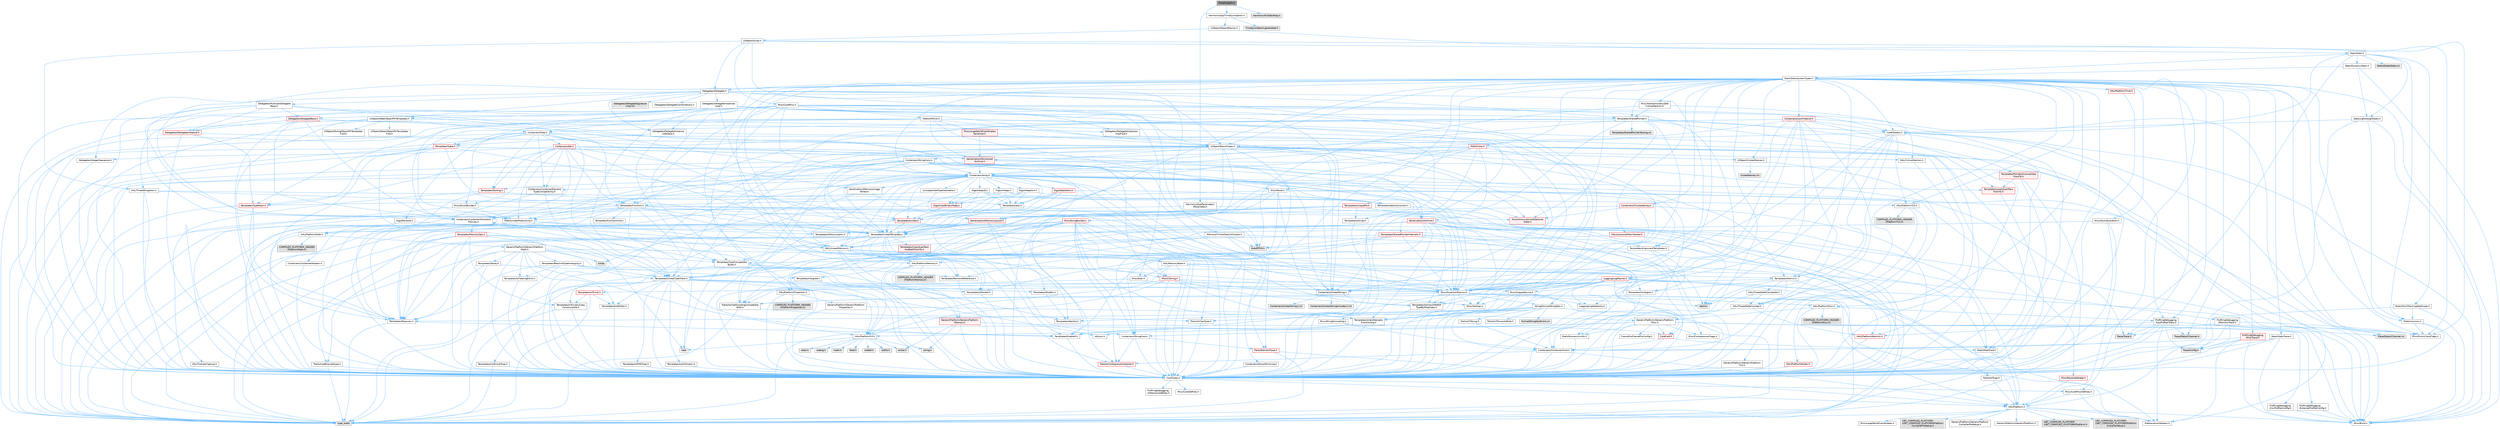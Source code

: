 digraph "MorphingLfo.h"
{
 // INTERACTIVE_SVG=YES
 // LATEX_PDF_SIZE
  bgcolor="transparent";
  edge [fontname=Helvetica,fontsize=10,labelfontname=Helvetica,labelfontsize=10];
  node [fontname=Helvetica,fontsize=10,shape=box,height=0.2,width=0.4];
  Node1 [id="Node000001",label="MorphingLfo.h",height=0.2,width=0.4,color="gray40", fillcolor="grey60", style="filled", fontcolor="black",tooltip=" "];
  Node1 -> Node2 [id="edge1_Node000001_Node000002",color="steelblue1",style="solid",tooltip=" "];
  Node2 [id="Node000002",label="HarmonixDsp/TimeSyncOption.h",height=0.2,width=0.4,color="grey40", fillcolor="white", style="filled",URL="$d6/d6e/HarmonixDsp_2Public_2HarmonixDsp_2TimeSyncOption_8h.html",tooltip=" "];
  Node2 -> Node3 [id="edge2_Node000002_Node000003",color="steelblue1",style="solid",tooltip=" "];
  Node3 [id="Node000003",label="UObject/ObjectMacros.h",height=0.2,width=0.4,color="grey40", fillcolor="white", style="filled",URL="$d8/d8d/ObjectMacros_8h.html",tooltip=" "];
  Node3 -> Node4 [id="edge3_Node000003_Node000004",color="steelblue1",style="solid",tooltip=" "];
  Node4 [id="Node000004",label="Misc/EnumClassFlags.h",height=0.2,width=0.4,color="grey40", fillcolor="white", style="filled",URL="$d8/de7/EnumClassFlags_8h.html",tooltip=" "];
  Node3 -> Node5 [id="edge4_Node000003_Node000005",color="steelblue1",style="solid",tooltip=" "];
  Node5 [id="Node000005",label="UObject/Script.h",height=0.2,width=0.4,color="grey40", fillcolor="white", style="filled",URL="$de/dc6/Script_8h.html",tooltip=" "];
  Node5 -> Node6 [id="edge5_Node000005_Node000006",color="steelblue1",style="solid",tooltip=" "];
  Node6 [id="Node000006",label="Delegates/Delegate.h",height=0.2,width=0.4,color="grey40", fillcolor="white", style="filled",URL="$d4/d80/Delegate_8h.html",tooltip=" "];
  Node6 -> Node7 [id="edge6_Node000006_Node000007",color="steelblue1",style="solid",tooltip=" "];
  Node7 [id="Node000007",label="CoreTypes.h",height=0.2,width=0.4,color="grey40", fillcolor="white", style="filled",URL="$dc/dec/CoreTypes_8h.html",tooltip=" "];
  Node7 -> Node8 [id="edge7_Node000007_Node000008",color="steelblue1",style="solid",tooltip=" "];
  Node8 [id="Node000008",label="HAL/Platform.h",height=0.2,width=0.4,color="grey40", fillcolor="white", style="filled",URL="$d9/dd0/Platform_8h.html",tooltip=" "];
  Node8 -> Node9 [id="edge8_Node000008_Node000009",color="steelblue1",style="solid",tooltip=" "];
  Node9 [id="Node000009",label="Misc/Build.h",height=0.2,width=0.4,color="grey40", fillcolor="white", style="filled",URL="$d3/dbb/Build_8h.html",tooltip=" "];
  Node8 -> Node10 [id="edge9_Node000008_Node000010",color="steelblue1",style="solid",tooltip=" "];
  Node10 [id="Node000010",label="Misc/LargeWorldCoordinates.h",height=0.2,width=0.4,color="grey40", fillcolor="white", style="filled",URL="$d2/dcb/LargeWorldCoordinates_8h.html",tooltip=" "];
  Node8 -> Node11 [id="edge10_Node000008_Node000011",color="steelblue1",style="solid",tooltip=" "];
  Node11 [id="Node000011",label="type_traits",height=0.2,width=0.4,color="grey60", fillcolor="#E0E0E0", style="filled",tooltip=" "];
  Node8 -> Node12 [id="edge11_Node000008_Node000012",color="steelblue1",style="solid",tooltip=" "];
  Node12 [id="Node000012",label="PreprocessorHelpers.h",height=0.2,width=0.4,color="grey40", fillcolor="white", style="filled",URL="$db/ddb/PreprocessorHelpers_8h.html",tooltip=" "];
  Node8 -> Node13 [id="edge12_Node000008_Node000013",color="steelblue1",style="solid",tooltip=" "];
  Node13 [id="Node000013",label="UBT_COMPILED_PLATFORM\l/UBT_COMPILED_PLATFORMPlatform\lCompilerPreSetup.h",height=0.2,width=0.4,color="grey60", fillcolor="#E0E0E0", style="filled",tooltip=" "];
  Node8 -> Node14 [id="edge13_Node000008_Node000014",color="steelblue1",style="solid",tooltip=" "];
  Node14 [id="Node000014",label="GenericPlatform/GenericPlatform\lCompilerPreSetup.h",height=0.2,width=0.4,color="grey40", fillcolor="white", style="filled",URL="$d9/dc8/GenericPlatformCompilerPreSetup_8h.html",tooltip=" "];
  Node8 -> Node15 [id="edge14_Node000008_Node000015",color="steelblue1",style="solid",tooltip=" "];
  Node15 [id="Node000015",label="GenericPlatform/GenericPlatform.h",height=0.2,width=0.4,color="grey40", fillcolor="white", style="filled",URL="$d6/d84/GenericPlatform_8h.html",tooltip=" "];
  Node8 -> Node16 [id="edge15_Node000008_Node000016",color="steelblue1",style="solid",tooltip=" "];
  Node16 [id="Node000016",label="UBT_COMPILED_PLATFORM\l/UBT_COMPILED_PLATFORMPlatform.h",height=0.2,width=0.4,color="grey60", fillcolor="#E0E0E0", style="filled",tooltip=" "];
  Node8 -> Node17 [id="edge16_Node000008_Node000017",color="steelblue1",style="solid",tooltip=" "];
  Node17 [id="Node000017",label="UBT_COMPILED_PLATFORM\l/UBT_COMPILED_PLATFORMPlatform\lCompilerSetup.h",height=0.2,width=0.4,color="grey60", fillcolor="#E0E0E0", style="filled",tooltip=" "];
  Node7 -> Node18 [id="edge17_Node000007_Node000018",color="steelblue1",style="solid",tooltip=" "];
  Node18 [id="Node000018",label="ProfilingDebugging\l/UMemoryDefines.h",height=0.2,width=0.4,color="grey40", fillcolor="white", style="filled",URL="$d2/da2/UMemoryDefines_8h.html",tooltip=" "];
  Node7 -> Node19 [id="edge18_Node000007_Node000019",color="steelblue1",style="solid",tooltip=" "];
  Node19 [id="Node000019",label="Misc/CoreMiscDefines.h",height=0.2,width=0.4,color="grey40", fillcolor="white", style="filled",URL="$da/d38/CoreMiscDefines_8h.html",tooltip=" "];
  Node19 -> Node8 [id="edge19_Node000019_Node000008",color="steelblue1",style="solid",tooltip=" "];
  Node19 -> Node12 [id="edge20_Node000019_Node000012",color="steelblue1",style="solid",tooltip=" "];
  Node7 -> Node20 [id="edge21_Node000007_Node000020",color="steelblue1",style="solid",tooltip=" "];
  Node20 [id="Node000020",label="Misc/CoreDefines.h",height=0.2,width=0.4,color="grey40", fillcolor="white", style="filled",URL="$d3/dd2/CoreDefines_8h.html",tooltip=" "];
  Node6 -> Node21 [id="edge22_Node000006_Node000021",color="steelblue1",style="solid",tooltip=" "];
  Node21 [id="Node000021",label="Misc/AssertionMacros.h",height=0.2,width=0.4,color="grey40", fillcolor="white", style="filled",URL="$d0/dfa/AssertionMacros_8h.html",tooltip=" "];
  Node21 -> Node7 [id="edge23_Node000021_Node000007",color="steelblue1",style="solid",tooltip=" "];
  Node21 -> Node8 [id="edge24_Node000021_Node000008",color="steelblue1",style="solid",tooltip=" "];
  Node21 -> Node22 [id="edge25_Node000021_Node000022",color="steelblue1",style="solid",tooltip=" "];
  Node22 [id="Node000022",label="HAL/PlatformMisc.h",height=0.2,width=0.4,color="grey40", fillcolor="white", style="filled",URL="$d0/df5/PlatformMisc_8h.html",tooltip=" "];
  Node22 -> Node7 [id="edge26_Node000022_Node000007",color="steelblue1",style="solid",tooltip=" "];
  Node22 -> Node23 [id="edge27_Node000022_Node000023",color="steelblue1",style="solid",tooltip=" "];
  Node23 [id="Node000023",label="GenericPlatform/GenericPlatform\lMisc.h",height=0.2,width=0.4,color="grey40", fillcolor="white", style="filled",URL="$db/d9a/GenericPlatformMisc_8h.html",tooltip=" "];
  Node23 -> Node24 [id="edge28_Node000023_Node000024",color="steelblue1",style="solid",tooltip=" "];
  Node24 [id="Node000024",label="Containers/StringFwd.h",height=0.2,width=0.4,color="grey40", fillcolor="white", style="filled",URL="$df/d37/StringFwd_8h.html",tooltip=" "];
  Node24 -> Node7 [id="edge29_Node000024_Node000007",color="steelblue1",style="solid",tooltip=" "];
  Node24 -> Node25 [id="edge30_Node000024_Node000025",color="steelblue1",style="solid",tooltip=" "];
  Node25 [id="Node000025",label="Traits/ElementType.h",height=0.2,width=0.4,color="red", fillcolor="#FFF0F0", style="filled",URL="$d5/d4f/ElementType_8h.html",tooltip=" "];
  Node25 -> Node8 [id="edge31_Node000025_Node000008",color="steelblue1",style="solid",tooltip=" "];
  Node25 -> Node11 [id="edge32_Node000025_Node000011",color="steelblue1",style="solid",tooltip=" "];
  Node24 -> Node27 [id="edge33_Node000024_Node000027",color="steelblue1",style="solid",tooltip=" "];
  Node27 [id="Node000027",label="Traits/IsContiguousContainer.h",height=0.2,width=0.4,color="red", fillcolor="#FFF0F0", style="filled",URL="$d5/d3c/IsContiguousContainer_8h.html",tooltip=" "];
  Node27 -> Node7 [id="edge34_Node000027_Node000007",color="steelblue1",style="solid",tooltip=" "];
  Node23 -> Node29 [id="edge35_Node000023_Node000029",color="steelblue1",style="solid",tooltip=" "];
  Node29 [id="Node000029",label="CoreFwd.h",height=0.2,width=0.4,color="red", fillcolor="#FFF0F0", style="filled",URL="$d1/d1e/CoreFwd_8h.html",tooltip=" "];
  Node29 -> Node7 [id="edge36_Node000029_Node000007",color="steelblue1",style="solid",tooltip=" "];
  Node29 -> Node30 [id="edge37_Node000029_Node000030",color="steelblue1",style="solid",tooltip=" "];
  Node30 [id="Node000030",label="Containers/ContainersFwd.h",height=0.2,width=0.4,color="grey40", fillcolor="white", style="filled",URL="$d4/d0a/ContainersFwd_8h.html",tooltip=" "];
  Node30 -> Node8 [id="edge38_Node000030_Node000008",color="steelblue1",style="solid",tooltip=" "];
  Node30 -> Node7 [id="edge39_Node000030_Node000007",color="steelblue1",style="solid",tooltip=" "];
  Node30 -> Node27 [id="edge40_Node000030_Node000027",color="steelblue1",style="solid",tooltip=" "];
  Node29 -> Node31 [id="edge41_Node000029_Node000031",color="steelblue1",style="solid",tooltip=" "];
  Node31 [id="Node000031",label="Math/MathFwd.h",height=0.2,width=0.4,color="grey40", fillcolor="white", style="filled",URL="$d2/d10/MathFwd_8h.html",tooltip=" "];
  Node31 -> Node8 [id="edge42_Node000031_Node000008",color="steelblue1",style="solid",tooltip=" "];
  Node23 -> Node7 [id="edge43_Node000023_Node000007",color="steelblue1",style="solid",tooltip=" "];
  Node23 -> Node33 [id="edge44_Node000023_Node000033",color="steelblue1",style="solid",tooltip=" "];
  Node33 [id="Node000033",label="FramePro/FrameProConfig.h",height=0.2,width=0.4,color="grey40", fillcolor="white", style="filled",URL="$d7/d90/FrameProConfig_8h.html",tooltip=" "];
  Node23 -> Node34 [id="edge45_Node000023_Node000034",color="steelblue1",style="solid",tooltip=" "];
  Node34 [id="Node000034",label="HAL/PlatformCrt.h",height=0.2,width=0.4,color="grey40", fillcolor="white", style="filled",URL="$d8/d75/PlatformCrt_8h.html",tooltip=" "];
  Node34 -> Node35 [id="edge46_Node000034_Node000035",color="steelblue1",style="solid",tooltip=" "];
  Node35 [id="Node000035",label="new",height=0.2,width=0.4,color="grey60", fillcolor="#E0E0E0", style="filled",tooltip=" "];
  Node34 -> Node36 [id="edge47_Node000034_Node000036",color="steelblue1",style="solid",tooltip=" "];
  Node36 [id="Node000036",label="wchar.h",height=0.2,width=0.4,color="grey60", fillcolor="#E0E0E0", style="filled",tooltip=" "];
  Node34 -> Node37 [id="edge48_Node000034_Node000037",color="steelblue1",style="solid",tooltip=" "];
  Node37 [id="Node000037",label="stddef.h",height=0.2,width=0.4,color="grey60", fillcolor="#E0E0E0", style="filled",tooltip=" "];
  Node34 -> Node38 [id="edge49_Node000034_Node000038",color="steelblue1",style="solid",tooltip=" "];
  Node38 [id="Node000038",label="stdlib.h",height=0.2,width=0.4,color="grey60", fillcolor="#E0E0E0", style="filled",tooltip=" "];
  Node34 -> Node39 [id="edge50_Node000034_Node000039",color="steelblue1",style="solid",tooltip=" "];
  Node39 [id="Node000039",label="stdio.h",height=0.2,width=0.4,color="grey60", fillcolor="#E0E0E0", style="filled",tooltip=" "];
  Node34 -> Node40 [id="edge51_Node000034_Node000040",color="steelblue1",style="solid",tooltip=" "];
  Node40 [id="Node000040",label="stdarg.h",height=0.2,width=0.4,color="grey60", fillcolor="#E0E0E0", style="filled",tooltip=" "];
  Node34 -> Node41 [id="edge52_Node000034_Node000041",color="steelblue1",style="solid",tooltip=" "];
  Node41 [id="Node000041",label="math.h",height=0.2,width=0.4,color="grey60", fillcolor="#E0E0E0", style="filled",tooltip=" "];
  Node34 -> Node42 [id="edge53_Node000034_Node000042",color="steelblue1",style="solid",tooltip=" "];
  Node42 [id="Node000042",label="float.h",height=0.2,width=0.4,color="grey60", fillcolor="#E0E0E0", style="filled",tooltip=" "];
  Node34 -> Node43 [id="edge54_Node000034_Node000043",color="steelblue1",style="solid",tooltip=" "];
  Node43 [id="Node000043",label="string.h",height=0.2,width=0.4,color="grey60", fillcolor="#E0E0E0", style="filled",tooltip=" "];
  Node23 -> Node44 [id="edge55_Node000023_Node000044",color="steelblue1",style="solid",tooltip=" "];
  Node44 [id="Node000044",label="Math/NumericLimits.h",height=0.2,width=0.4,color="grey40", fillcolor="white", style="filled",URL="$df/d1b/NumericLimits_8h.html",tooltip=" "];
  Node44 -> Node7 [id="edge56_Node000044_Node000007",color="steelblue1",style="solid",tooltip=" "];
  Node23 -> Node45 [id="edge57_Node000023_Node000045",color="steelblue1",style="solid",tooltip=" "];
  Node45 [id="Node000045",label="Misc/CompressionFlags.h",height=0.2,width=0.4,color="grey40", fillcolor="white", style="filled",URL="$d9/d76/CompressionFlags_8h.html",tooltip=" "];
  Node23 -> Node4 [id="edge58_Node000023_Node000004",color="steelblue1",style="solid",tooltip=" "];
  Node23 -> Node46 [id="edge59_Node000023_Node000046",color="steelblue1",style="solid",tooltip=" "];
  Node46 [id="Node000046",label="ProfilingDebugging\l/CsvProfilerConfig.h",height=0.2,width=0.4,color="grey40", fillcolor="white", style="filled",URL="$d3/d88/CsvProfilerConfig_8h.html",tooltip=" "];
  Node46 -> Node9 [id="edge60_Node000046_Node000009",color="steelblue1",style="solid",tooltip=" "];
  Node23 -> Node47 [id="edge61_Node000023_Node000047",color="steelblue1",style="solid",tooltip=" "];
  Node47 [id="Node000047",label="ProfilingDebugging\l/ExternalProfilerConfig.h",height=0.2,width=0.4,color="grey40", fillcolor="white", style="filled",URL="$d3/dbb/ExternalProfilerConfig_8h.html",tooltip=" "];
  Node47 -> Node9 [id="edge62_Node000047_Node000009",color="steelblue1",style="solid",tooltip=" "];
  Node22 -> Node48 [id="edge63_Node000022_Node000048",color="steelblue1",style="solid",tooltip=" "];
  Node48 [id="Node000048",label="COMPILED_PLATFORM_HEADER\l(PlatformMisc.h)",height=0.2,width=0.4,color="grey60", fillcolor="#E0E0E0", style="filled",tooltip=" "];
  Node22 -> Node49 [id="edge64_Node000022_Node000049",color="steelblue1",style="solid",tooltip=" "];
  Node49 [id="Node000049",label="ProfilingDebugging\l/CpuProfilerTrace.h",height=0.2,width=0.4,color="grey40", fillcolor="white", style="filled",URL="$da/dcb/CpuProfilerTrace_8h.html",tooltip=" "];
  Node49 -> Node7 [id="edge65_Node000049_Node000007",color="steelblue1",style="solid",tooltip=" "];
  Node49 -> Node30 [id="edge66_Node000049_Node000030",color="steelblue1",style="solid",tooltip=" "];
  Node49 -> Node50 [id="edge67_Node000049_Node000050",color="steelblue1",style="solid",tooltip=" "];
  Node50 [id="Node000050",label="HAL/PlatformAtomics.h",height=0.2,width=0.4,color="red", fillcolor="#FFF0F0", style="filled",URL="$d3/d36/PlatformAtomics_8h.html",tooltip=" "];
  Node50 -> Node7 [id="edge68_Node000050_Node000007",color="steelblue1",style="solid",tooltip=" "];
  Node49 -> Node12 [id="edge69_Node000049_Node000012",color="steelblue1",style="solid",tooltip=" "];
  Node49 -> Node9 [id="edge70_Node000049_Node000009",color="steelblue1",style="solid",tooltip=" "];
  Node49 -> Node53 [id="edge71_Node000049_Node000053",color="steelblue1",style="solid",tooltip=" "];
  Node53 [id="Node000053",label="Trace/Config.h",height=0.2,width=0.4,color="grey60", fillcolor="#E0E0E0", style="filled",tooltip=" "];
  Node49 -> Node54 [id="edge72_Node000049_Node000054",color="steelblue1",style="solid",tooltip=" "];
  Node54 [id="Node000054",label="Trace/Detail/Channel.h",height=0.2,width=0.4,color="grey60", fillcolor="#E0E0E0", style="filled",tooltip=" "];
  Node49 -> Node55 [id="edge73_Node000049_Node000055",color="steelblue1",style="solid",tooltip=" "];
  Node55 [id="Node000055",label="Trace/Detail/Channel.inl",height=0.2,width=0.4,color="grey60", fillcolor="#E0E0E0", style="filled",tooltip=" "];
  Node49 -> Node56 [id="edge74_Node000049_Node000056",color="steelblue1",style="solid",tooltip=" "];
  Node56 [id="Node000056",label="Trace/Trace.h",height=0.2,width=0.4,color="grey60", fillcolor="#E0E0E0", style="filled",tooltip=" "];
  Node21 -> Node12 [id="edge75_Node000021_Node000012",color="steelblue1",style="solid",tooltip=" "];
  Node21 -> Node57 [id="edge76_Node000021_Node000057",color="steelblue1",style="solid",tooltip=" "];
  Node57 [id="Node000057",label="Templates/EnableIf.h",height=0.2,width=0.4,color="grey40", fillcolor="white", style="filled",URL="$d7/d60/EnableIf_8h.html",tooltip=" "];
  Node57 -> Node7 [id="edge77_Node000057_Node000007",color="steelblue1",style="solid",tooltip=" "];
  Node21 -> Node58 [id="edge78_Node000021_Node000058",color="steelblue1",style="solid",tooltip=" "];
  Node58 [id="Node000058",label="Templates/IsArrayOrRefOf\lTypeByPredicate.h",height=0.2,width=0.4,color="grey40", fillcolor="white", style="filled",URL="$d6/da1/IsArrayOrRefOfTypeByPredicate_8h.html",tooltip=" "];
  Node58 -> Node7 [id="edge79_Node000058_Node000007",color="steelblue1",style="solid",tooltip=" "];
  Node21 -> Node59 [id="edge80_Node000021_Node000059",color="steelblue1",style="solid",tooltip=" "];
  Node59 [id="Node000059",label="Templates/IsValidVariadic\lFunctionArg.h",height=0.2,width=0.4,color="grey40", fillcolor="white", style="filled",URL="$d0/dc8/IsValidVariadicFunctionArg_8h.html",tooltip=" "];
  Node59 -> Node7 [id="edge81_Node000059_Node000007",color="steelblue1",style="solid",tooltip=" "];
  Node59 -> Node60 [id="edge82_Node000059_Node000060",color="steelblue1",style="solid",tooltip=" "];
  Node60 [id="Node000060",label="IsEnum.h",height=0.2,width=0.4,color="grey40", fillcolor="white", style="filled",URL="$d4/de5/IsEnum_8h.html",tooltip=" "];
  Node59 -> Node11 [id="edge83_Node000059_Node000011",color="steelblue1",style="solid",tooltip=" "];
  Node21 -> Node61 [id="edge84_Node000021_Node000061",color="steelblue1",style="solid",tooltip=" "];
  Node61 [id="Node000061",label="Traits/IsCharEncodingCompatible\lWith.h",height=0.2,width=0.4,color="grey40", fillcolor="white", style="filled",URL="$df/dd1/IsCharEncodingCompatibleWith_8h.html",tooltip=" "];
  Node61 -> Node11 [id="edge85_Node000061_Node000011",color="steelblue1",style="solid",tooltip=" "];
  Node61 -> Node62 [id="edge86_Node000061_Node000062",color="steelblue1",style="solid",tooltip=" "];
  Node62 [id="Node000062",label="Traits/IsCharType.h",height=0.2,width=0.4,color="grey40", fillcolor="white", style="filled",URL="$db/d51/IsCharType_8h.html",tooltip=" "];
  Node62 -> Node7 [id="edge87_Node000062_Node000007",color="steelblue1",style="solid",tooltip=" "];
  Node21 -> Node63 [id="edge88_Node000021_Node000063",color="steelblue1",style="solid",tooltip=" "];
  Node63 [id="Node000063",label="Misc/VarArgs.h",height=0.2,width=0.4,color="grey40", fillcolor="white", style="filled",URL="$d5/d6f/VarArgs_8h.html",tooltip=" "];
  Node63 -> Node7 [id="edge89_Node000063_Node000007",color="steelblue1",style="solid",tooltip=" "];
  Node21 -> Node64 [id="edge90_Node000021_Node000064",color="steelblue1",style="solid",tooltip=" "];
  Node64 [id="Node000064",label="String/FormatStringSan.h",height=0.2,width=0.4,color="grey40", fillcolor="white", style="filled",URL="$d3/d8b/FormatStringSan_8h.html",tooltip=" "];
  Node64 -> Node11 [id="edge91_Node000064_Node000011",color="steelblue1",style="solid",tooltip=" "];
  Node64 -> Node7 [id="edge92_Node000064_Node000007",color="steelblue1",style="solid",tooltip=" "];
  Node64 -> Node65 [id="edge93_Node000064_Node000065",color="steelblue1",style="solid",tooltip=" "];
  Node65 [id="Node000065",label="Templates/Requires.h",height=0.2,width=0.4,color="grey40", fillcolor="white", style="filled",URL="$dc/d96/Requires_8h.html",tooltip=" "];
  Node65 -> Node57 [id="edge94_Node000065_Node000057",color="steelblue1",style="solid",tooltip=" "];
  Node65 -> Node11 [id="edge95_Node000065_Node000011",color="steelblue1",style="solid",tooltip=" "];
  Node64 -> Node66 [id="edge96_Node000064_Node000066",color="steelblue1",style="solid",tooltip=" "];
  Node66 [id="Node000066",label="Templates/Identity.h",height=0.2,width=0.4,color="grey40", fillcolor="white", style="filled",URL="$d0/dd5/Identity_8h.html",tooltip=" "];
  Node64 -> Node59 [id="edge97_Node000064_Node000059",color="steelblue1",style="solid",tooltip=" "];
  Node64 -> Node62 [id="edge98_Node000064_Node000062",color="steelblue1",style="solid",tooltip=" "];
  Node64 -> Node67 [id="edge99_Node000064_Node000067",color="steelblue1",style="solid",tooltip=" "];
  Node67 [id="Node000067",label="Traits/IsTEnumAsByte.h",height=0.2,width=0.4,color="grey40", fillcolor="white", style="filled",URL="$d1/de6/IsTEnumAsByte_8h.html",tooltip=" "];
  Node64 -> Node68 [id="edge100_Node000064_Node000068",color="steelblue1",style="solid",tooltip=" "];
  Node68 [id="Node000068",label="Traits/IsTString.h",height=0.2,width=0.4,color="grey40", fillcolor="white", style="filled",URL="$d0/df8/IsTString_8h.html",tooltip=" "];
  Node68 -> Node30 [id="edge101_Node000068_Node000030",color="steelblue1",style="solid",tooltip=" "];
  Node64 -> Node30 [id="edge102_Node000064_Node000030",color="steelblue1",style="solid",tooltip=" "];
  Node64 -> Node69 [id="edge103_Node000064_Node000069",color="steelblue1",style="solid",tooltip=" "];
  Node69 [id="Node000069",label="FormatStringSanErrors.inl",height=0.2,width=0.4,color="grey60", fillcolor="#E0E0E0", style="filled",tooltip=" "];
  Node21 -> Node70 [id="edge104_Node000021_Node000070",color="steelblue1",style="solid",tooltip=" "];
  Node70 [id="Node000070",label="atomic",height=0.2,width=0.4,color="grey60", fillcolor="#E0E0E0", style="filled",tooltip=" "];
  Node6 -> Node71 [id="edge105_Node000006_Node000071",color="steelblue1",style="solid",tooltip=" "];
  Node71 [id="Node000071",label="UObject/NameTypes.h",height=0.2,width=0.4,color="grey40", fillcolor="white", style="filled",URL="$d6/d35/NameTypes_8h.html",tooltip=" "];
  Node71 -> Node7 [id="edge106_Node000071_Node000007",color="steelblue1",style="solid",tooltip=" "];
  Node71 -> Node21 [id="edge107_Node000071_Node000021",color="steelblue1",style="solid",tooltip=" "];
  Node71 -> Node72 [id="edge108_Node000071_Node000072",color="steelblue1",style="solid",tooltip=" "];
  Node72 [id="Node000072",label="HAL/UnrealMemory.h",height=0.2,width=0.4,color="grey40", fillcolor="white", style="filled",URL="$d9/d96/UnrealMemory_8h.html",tooltip=" "];
  Node72 -> Node7 [id="edge109_Node000072_Node000007",color="steelblue1",style="solid",tooltip=" "];
  Node72 -> Node73 [id="edge110_Node000072_Node000073",color="steelblue1",style="solid",tooltip=" "];
  Node73 [id="Node000073",label="GenericPlatform/GenericPlatform\lMemory.h",height=0.2,width=0.4,color="red", fillcolor="#FFF0F0", style="filled",URL="$dd/d22/GenericPlatformMemory_8h.html",tooltip=" "];
  Node73 -> Node29 [id="edge111_Node000073_Node000029",color="steelblue1",style="solid",tooltip=" "];
  Node73 -> Node7 [id="edge112_Node000073_Node000007",color="steelblue1",style="solid",tooltip=" "];
  Node73 -> Node43 [id="edge113_Node000073_Node000043",color="steelblue1",style="solid",tooltip=" "];
  Node73 -> Node36 [id="edge114_Node000073_Node000036",color="steelblue1",style="solid",tooltip=" "];
  Node72 -> Node76 [id="edge115_Node000072_Node000076",color="steelblue1",style="solid",tooltip=" "];
  Node76 [id="Node000076",label="HAL/MemoryBase.h",height=0.2,width=0.4,color="grey40", fillcolor="white", style="filled",URL="$d6/d9f/MemoryBase_8h.html",tooltip=" "];
  Node76 -> Node7 [id="edge116_Node000076_Node000007",color="steelblue1",style="solid",tooltip=" "];
  Node76 -> Node50 [id="edge117_Node000076_Node000050",color="steelblue1",style="solid",tooltip=" "];
  Node76 -> Node34 [id="edge118_Node000076_Node000034",color="steelblue1",style="solid",tooltip=" "];
  Node76 -> Node77 [id="edge119_Node000076_Node000077",color="steelblue1",style="solid",tooltip=" "];
  Node77 [id="Node000077",label="Misc/Exec.h",height=0.2,width=0.4,color="grey40", fillcolor="white", style="filled",URL="$de/ddb/Exec_8h.html",tooltip=" "];
  Node77 -> Node7 [id="edge120_Node000077_Node000007",color="steelblue1",style="solid",tooltip=" "];
  Node77 -> Node21 [id="edge121_Node000077_Node000021",color="steelblue1",style="solid",tooltip=" "];
  Node76 -> Node78 [id="edge122_Node000076_Node000078",color="steelblue1",style="solid",tooltip=" "];
  Node78 [id="Node000078",label="Misc/OutputDevice.h",height=0.2,width=0.4,color="grey40", fillcolor="white", style="filled",URL="$d7/d32/OutputDevice_8h.html",tooltip=" "];
  Node78 -> Node29 [id="edge123_Node000078_Node000029",color="steelblue1",style="solid",tooltip=" "];
  Node78 -> Node7 [id="edge124_Node000078_Node000007",color="steelblue1",style="solid",tooltip=" "];
  Node78 -> Node79 [id="edge125_Node000078_Node000079",color="steelblue1",style="solid",tooltip=" "];
  Node79 [id="Node000079",label="Logging/LogVerbosity.h",height=0.2,width=0.4,color="grey40", fillcolor="white", style="filled",URL="$d2/d8f/LogVerbosity_8h.html",tooltip=" "];
  Node79 -> Node7 [id="edge126_Node000079_Node000007",color="steelblue1",style="solid",tooltip=" "];
  Node78 -> Node63 [id="edge127_Node000078_Node000063",color="steelblue1",style="solid",tooltip=" "];
  Node78 -> Node58 [id="edge128_Node000078_Node000058",color="steelblue1",style="solid",tooltip=" "];
  Node78 -> Node59 [id="edge129_Node000078_Node000059",color="steelblue1",style="solid",tooltip=" "];
  Node78 -> Node61 [id="edge130_Node000078_Node000061",color="steelblue1",style="solid",tooltip=" "];
  Node76 -> Node80 [id="edge131_Node000076_Node000080",color="steelblue1",style="solid",tooltip=" "];
  Node80 [id="Node000080",label="Templates/Atomic.h",height=0.2,width=0.4,color="grey40", fillcolor="white", style="filled",URL="$d3/d91/Atomic_8h.html",tooltip=" "];
  Node80 -> Node81 [id="edge132_Node000080_Node000081",color="steelblue1",style="solid",tooltip=" "];
  Node81 [id="Node000081",label="HAL/ThreadSafeCounter.h",height=0.2,width=0.4,color="grey40", fillcolor="white", style="filled",URL="$dc/dc9/ThreadSafeCounter_8h.html",tooltip=" "];
  Node81 -> Node7 [id="edge133_Node000081_Node000007",color="steelblue1",style="solid",tooltip=" "];
  Node81 -> Node50 [id="edge134_Node000081_Node000050",color="steelblue1",style="solid",tooltip=" "];
  Node80 -> Node82 [id="edge135_Node000080_Node000082",color="steelblue1",style="solid",tooltip=" "];
  Node82 [id="Node000082",label="HAL/ThreadSafeCounter64.h",height=0.2,width=0.4,color="grey40", fillcolor="white", style="filled",URL="$d0/d12/ThreadSafeCounter64_8h.html",tooltip=" "];
  Node82 -> Node7 [id="edge136_Node000082_Node000007",color="steelblue1",style="solid",tooltip=" "];
  Node82 -> Node81 [id="edge137_Node000082_Node000081",color="steelblue1",style="solid",tooltip=" "];
  Node80 -> Node83 [id="edge138_Node000080_Node000083",color="steelblue1",style="solid",tooltip=" "];
  Node83 [id="Node000083",label="Templates/IsIntegral.h",height=0.2,width=0.4,color="grey40", fillcolor="white", style="filled",URL="$da/d64/IsIntegral_8h.html",tooltip=" "];
  Node83 -> Node7 [id="edge139_Node000083_Node000007",color="steelblue1",style="solid",tooltip=" "];
  Node80 -> Node84 [id="edge140_Node000080_Node000084",color="steelblue1",style="solid",tooltip=" "];
  Node84 [id="Node000084",label="Templates/IsTrivial.h",height=0.2,width=0.4,color="red", fillcolor="#FFF0F0", style="filled",URL="$da/d4c/IsTrivial_8h.html",tooltip=" "];
  Node84 -> Node85 [id="edge141_Node000084_Node000085",color="steelblue1",style="solid",tooltip=" "];
  Node85 [id="Node000085",label="Templates/AndOrNot.h",height=0.2,width=0.4,color="grey40", fillcolor="white", style="filled",URL="$db/d0a/AndOrNot_8h.html",tooltip=" "];
  Node85 -> Node7 [id="edge142_Node000085_Node000007",color="steelblue1",style="solid",tooltip=" "];
  Node84 -> Node86 [id="edge143_Node000084_Node000086",color="steelblue1",style="solid",tooltip=" "];
  Node86 [id="Node000086",label="Templates/IsTriviallyCopy\lConstructible.h",height=0.2,width=0.4,color="grey40", fillcolor="white", style="filled",URL="$d3/d78/IsTriviallyCopyConstructible_8h.html",tooltip=" "];
  Node86 -> Node7 [id="edge144_Node000086_Node000007",color="steelblue1",style="solid",tooltip=" "];
  Node86 -> Node11 [id="edge145_Node000086_Node000011",color="steelblue1",style="solid",tooltip=" "];
  Node84 -> Node11 [id="edge146_Node000084_Node000011",color="steelblue1",style="solid",tooltip=" "];
  Node80 -> Node88 [id="edge147_Node000080_Node000088",color="steelblue1",style="solid",tooltip=" "];
  Node88 [id="Node000088",label="Traits/IntType.h",height=0.2,width=0.4,color="grey40", fillcolor="white", style="filled",URL="$d7/deb/IntType_8h.html",tooltip=" "];
  Node88 -> Node8 [id="edge148_Node000088_Node000008",color="steelblue1",style="solid",tooltip=" "];
  Node80 -> Node70 [id="edge149_Node000080_Node000070",color="steelblue1",style="solid",tooltip=" "];
  Node72 -> Node89 [id="edge150_Node000072_Node000089",color="steelblue1",style="solid",tooltip=" "];
  Node89 [id="Node000089",label="HAL/PlatformMemory.h",height=0.2,width=0.4,color="grey40", fillcolor="white", style="filled",URL="$de/d68/PlatformMemory_8h.html",tooltip=" "];
  Node89 -> Node7 [id="edge151_Node000089_Node000007",color="steelblue1",style="solid",tooltip=" "];
  Node89 -> Node73 [id="edge152_Node000089_Node000073",color="steelblue1",style="solid",tooltip=" "];
  Node89 -> Node90 [id="edge153_Node000089_Node000090",color="steelblue1",style="solid",tooltip=" "];
  Node90 [id="Node000090",label="COMPILED_PLATFORM_HEADER\l(PlatformMemory.h)",height=0.2,width=0.4,color="grey60", fillcolor="#E0E0E0", style="filled",tooltip=" "];
  Node72 -> Node91 [id="edge154_Node000072_Node000091",color="steelblue1",style="solid",tooltip=" "];
  Node91 [id="Node000091",label="ProfilingDebugging\l/MemoryTrace.h",height=0.2,width=0.4,color="grey40", fillcolor="white", style="filled",URL="$da/dd7/MemoryTrace_8h.html",tooltip=" "];
  Node91 -> Node8 [id="edge155_Node000091_Node000008",color="steelblue1",style="solid",tooltip=" "];
  Node91 -> Node4 [id="edge156_Node000091_Node000004",color="steelblue1",style="solid",tooltip=" "];
  Node91 -> Node53 [id="edge157_Node000091_Node000053",color="steelblue1",style="solid",tooltip=" "];
  Node91 -> Node56 [id="edge158_Node000091_Node000056",color="steelblue1",style="solid",tooltip=" "];
  Node72 -> Node92 [id="edge159_Node000072_Node000092",color="steelblue1",style="solid",tooltip=" "];
  Node92 [id="Node000092",label="Templates/IsPointer.h",height=0.2,width=0.4,color="grey40", fillcolor="white", style="filled",URL="$d7/d05/IsPointer_8h.html",tooltip=" "];
  Node92 -> Node7 [id="edge160_Node000092_Node000007",color="steelblue1",style="solid",tooltip=" "];
  Node71 -> Node93 [id="edge161_Node000071_Node000093",color="steelblue1",style="solid",tooltip=" "];
  Node93 [id="Node000093",label="Templates/UnrealTypeTraits.h",height=0.2,width=0.4,color="grey40", fillcolor="white", style="filled",URL="$d2/d2d/UnrealTypeTraits_8h.html",tooltip=" "];
  Node93 -> Node7 [id="edge162_Node000093_Node000007",color="steelblue1",style="solid",tooltip=" "];
  Node93 -> Node92 [id="edge163_Node000093_Node000092",color="steelblue1",style="solid",tooltip=" "];
  Node93 -> Node21 [id="edge164_Node000093_Node000021",color="steelblue1",style="solid",tooltip=" "];
  Node93 -> Node85 [id="edge165_Node000093_Node000085",color="steelblue1",style="solid",tooltip=" "];
  Node93 -> Node57 [id="edge166_Node000093_Node000057",color="steelblue1",style="solid",tooltip=" "];
  Node93 -> Node94 [id="edge167_Node000093_Node000094",color="steelblue1",style="solid",tooltip=" "];
  Node94 [id="Node000094",label="Templates/IsArithmetic.h",height=0.2,width=0.4,color="grey40", fillcolor="white", style="filled",URL="$d2/d5d/IsArithmetic_8h.html",tooltip=" "];
  Node94 -> Node7 [id="edge168_Node000094_Node000007",color="steelblue1",style="solid",tooltip=" "];
  Node93 -> Node60 [id="edge169_Node000093_Node000060",color="steelblue1",style="solid",tooltip=" "];
  Node93 -> Node95 [id="edge170_Node000093_Node000095",color="steelblue1",style="solid",tooltip=" "];
  Node95 [id="Node000095",label="Templates/Models.h",height=0.2,width=0.4,color="grey40", fillcolor="white", style="filled",URL="$d3/d0c/Models_8h.html",tooltip=" "];
  Node95 -> Node66 [id="edge171_Node000095_Node000066",color="steelblue1",style="solid",tooltip=" "];
  Node93 -> Node96 [id="edge172_Node000093_Node000096",color="steelblue1",style="solid",tooltip=" "];
  Node96 [id="Node000096",label="Templates/IsPODType.h",height=0.2,width=0.4,color="grey40", fillcolor="white", style="filled",URL="$d7/db1/IsPODType_8h.html",tooltip=" "];
  Node96 -> Node7 [id="edge173_Node000096_Node000007",color="steelblue1",style="solid",tooltip=" "];
  Node93 -> Node97 [id="edge174_Node000093_Node000097",color="steelblue1",style="solid",tooltip=" "];
  Node97 [id="Node000097",label="Templates/IsUECoreType.h",height=0.2,width=0.4,color="grey40", fillcolor="white", style="filled",URL="$d1/db8/IsUECoreType_8h.html",tooltip=" "];
  Node97 -> Node7 [id="edge175_Node000097_Node000007",color="steelblue1",style="solid",tooltip=" "];
  Node97 -> Node11 [id="edge176_Node000097_Node000011",color="steelblue1",style="solid",tooltip=" "];
  Node93 -> Node86 [id="edge177_Node000093_Node000086",color="steelblue1",style="solid",tooltip=" "];
  Node71 -> Node98 [id="edge178_Node000071_Node000098",color="steelblue1",style="solid",tooltip=" "];
  Node98 [id="Node000098",label="Templates/UnrealTemplate.h",height=0.2,width=0.4,color="grey40", fillcolor="white", style="filled",URL="$d4/d24/UnrealTemplate_8h.html",tooltip=" "];
  Node98 -> Node7 [id="edge179_Node000098_Node000007",color="steelblue1",style="solid",tooltip=" "];
  Node98 -> Node92 [id="edge180_Node000098_Node000092",color="steelblue1",style="solid",tooltip=" "];
  Node98 -> Node72 [id="edge181_Node000098_Node000072",color="steelblue1",style="solid",tooltip=" "];
  Node98 -> Node99 [id="edge182_Node000098_Node000099",color="steelblue1",style="solid",tooltip=" "];
  Node99 [id="Node000099",label="Templates/CopyQualifiers\lAndRefsFromTo.h",height=0.2,width=0.4,color="red", fillcolor="#FFF0F0", style="filled",URL="$d3/db3/CopyQualifiersAndRefsFromTo_8h.html",tooltip=" "];
  Node98 -> Node93 [id="edge183_Node000098_Node000093",color="steelblue1",style="solid",tooltip=" "];
  Node98 -> Node101 [id="edge184_Node000098_Node000101",color="steelblue1",style="solid",tooltip=" "];
  Node101 [id="Node000101",label="Templates/RemoveReference.h",height=0.2,width=0.4,color="grey40", fillcolor="white", style="filled",URL="$da/dbe/RemoveReference_8h.html",tooltip=" "];
  Node101 -> Node7 [id="edge185_Node000101_Node000007",color="steelblue1",style="solid",tooltip=" "];
  Node98 -> Node65 [id="edge186_Node000098_Node000065",color="steelblue1",style="solid",tooltip=" "];
  Node98 -> Node102 [id="edge187_Node000098_Node000102",color="steelblue1",style="solid",tooltip=" "];
  Node102 [id="Node000102",label="Templates/TypeCompatible\lBytes.h",height=0.2,width=0.4,color="grey40", fillcolor="white", style="filled",URL="$df/d0a/TypeCompatibleBytes_8h.html",tooltip=" "];
  Node102 -> Node7 [id="edge188_Node000102_Node000007",color="steelblue1",style="solid",tooltip=" "];
  Node102 -> Node43 [id="edge189_Node000102_Node000043",color="steelblue1",style="solid",tooltip=" "];
  Node102 -> Node35 [id="edge190_Node000102_Node000035",color="steelblue1",style="solid",tooltip=" "];
  Node102 -> Node11 [id="edge191_Node000102_Node000011",color="steelblue1",style="solid",tooltip=" "];
  Node98 -> Node66 [id="edge192_Node000098_Node000066",color="steelblue1",style="solid",tooltip=" "];
  Node98 -> Node27 [id="edge193_Node000098_Node000027",color="steelblue1",style="solid",tooltip=" "];
  Node98 -> Node103 [id="edge194_Node000098_Node000103",color="steelblue1",style="solid",tooltip=" "];
  Node103 [id="Node000103",label="Traits/UseBitwiseSwap.h",height=0.2,width=0.4,color="grey40", fillcolor="white", style="filled",URL="$db/df3/UseBitwiseSwap_8h.html",tooltip=" "];
  Node103 -> Node7 [id="edge195_Node000103_Node000007",color="steelblue1",style="solid",tooltip=" "];
  Node103 -> Node11 [id="edge196_Node000103_Node000011",color="steelblue1",style="solid",tooltip=" "];
  Node98 -> Node11 [id="edge197_Node000098_Node000011",color="steelblue1",style="solid",tooltip=" "];
  Node71 -> Node104 [id="edge198_Node000071_Node000104",color="steelblue1",style="solid",tooltip=" "];
  Node104 [id="Node000104",label="Containers/UnrealString.h",height=0.2,width=0.4,color="grey40", fillcolor="white", style="filled",URL="$d5/dba/UnrealString_8h.html",tooltip=" "];
  Node104 -> Node105 [id="edge199_Node000104_Node000105",color="steelblue1",style="solid",tooltip=" "];
  Node105 [id="Node000105",label="Containers/UnrealStringIncludes.h.inl",height=0.2,width=0.4,color="grey60", fillcolor="#E0E0E0", style="filled",tooltip=" "];
  Node104 -> Node106 [id="edge200_Node000104_Node000106",color="steelblue1",style="solid",tooltip=" "];
  Node106 [id="Node000106",label="Containers/UnrealString.h.inl",height=0.2,width=0.4,color="grey60", fillcolor="#E0E0E0", style="filled",tooltip=" "];
  Node104 -> Node107 [id="edge201_Node000104_Node000107",color="steelblue1",style="solid",tooltip=" "];
  Node107 [id="Node000107",label="Misc/StringFormatArg.h",height=0.2,width=0.4,color="grey40", fillcolor="white", style="filled",URL="$d2/d16/StringFormatArg_8h.html",tooltip=" "];
  Node107 -> Node30 [id="edge202_Node000107_Node000030",color="steelblue1",style="solid",tooltip=" "];
  Node71 -> Node108 [id="edge203_Node000071_Node000108",color="steelblue1",style="solid",tooltip=" "];
  Node108 [id="Node000108",label="HAL/CriticalSection.h",height=0.2,width=0.4,color="grey40", fillcolor="white", style="filled",URL="$d6/d90/CriticalSection_8h.html",tooltip=" "];
  Node108 -> Node109 [id="edge204_Node000108_Node000109",color="steelblue1",style="solid",tooltip=" "];
  Node109 [id="Node000109",label="HAL/PlatformMutex.h",height=0.2,width=0.4,color="red", fillcolor="#FFF0F0", style="filled",URL="$d9/d0b/PlatformMutex_8h.html",tooltip=" "];
  Node109 -> Node7 [id="edge205_Node000109_Node000007",color="steelblue1",style="solid",tooltip=" "];
  Node71 -> Node111 [id="edge206_Node000071_Node000111",color="steelblue1",style="solid",tooltip=" "];
  Node111 [id="Node000111",label="Containers/StringConv.h",height=0.2,width=0.4,color="grey40", fillcolor="white", style="filled",URL="$d3/ddf/StringConv_8h.html",tooltip=" "];
  Node111 -> Node7 [id="edge207_Node000111_Node000007",color="steelblue1",style="solid",tooltip=" "];
  Node111 -> Node21 [id="edge208_Node000111_Node000021",color="steelblue1",style="solid",tooltip=" "];
  Node111 -> Node112 [id="edge209_Node000111_Node000112",color="steelblue1",style="solid",tooltip=" "];
  Node112 [id="Node000112",label="Containers/ContainerAllocation\lPolicies.h",height=0.2,width=0.4,color="grey40", fillcolor="white", style="filled",URL="$d7/dff/ContainerAllocationPolicies_8h.html",tooltip=" "];
  Node112 -> Node7 [id="edge210_Node000112_Node000007",color="steelblue1",style="solid",tooltip=" "];
  Node112 -> Node113 [id="edge211_Node000112_Node000113",color="steelblue1",style="solid",tooltip=" "];
  Node113 [id="Node000113",label="Containers/ContainerHelpers.h",height=0.2,width=0.4,color="grey40", fillcolor="white", style="filled",URL="$d7/d33/ContainerHelpers_8h.html",tooltip=" "];
  Node113 -> Node7 [id="edge212_Node000113_Node000007",color="steelblue1",style="solid",tooltip=" "];
  Node112 -> Node112 [id="edge213_Node000112_Node000112",color="steelblue1",style="solid",tooltip=" "];
  Node112 -> Node114 [id="edge214_Node000112_Node000114",color="steelblue1",style="solid",tooltip=" "];
  Node114 [id="Node000114",label="HAL/PlatformMath.h",height=0.2,width=0.4,color="grey40", fillcolor="white", style="filled",URL="$dc/d53/PlatformMath_8h.html",tooltip=" "];
  Node114 -> Node7 [id="edge215_Node000114_Node000007",color="steelblue1",style="solid",tooltip=" "];
  Node114 -> Node115 [id="edge216_Node000114_Node000115",color="steelblue1",style="solid",tooltip=" "];
  Node115 [id="Node000115",label="GenericPlatform/GenericPlatform\lMath.h",height=0.2,width=0.4,color="grey40", fillcolor="white", style="filled",URL="$d5/d79/GenericPlatformMath_8h.html",tooltip=" "];
  Node115 -> Node7 [id="edge217_Node000115_Node000007",color="steelblue1",style="solid",tooltip=" "];
  Node115 -> Node30 [id="edge218_Node000115_Node000030",color="steelblue1",style="solid",tooltip=" "];
  Node115 -> Node34 [id="edge219_Node000115_Node000034",color="steelblue1",style="solid",tooltip=" "];
  Node115 -> Node85 [id="edge220_Node000115_Node000085",color="steelblue1",style="solid",tooltip=" "];
  Node115 -> Node116 [id="edge221_Node000115_Node000116",color="steelblue1",style="solid",tooltip=" "];
  Node116 [id="Node000116",label="Templates/Decay.h",height=0.2,width=0.4,color="grey40", fillcolor="white", style="filled",URL="$dd/d0f/Decay_8h.html",tooltip=" "];
  Node116 -> Node7 [id="edge222_Node000116_Node000007",color="steelblue1",style="solid",tooltip=" "];
  Node116 -> Node101 [id="edge223_Node000116_Node000101",color="steelblue1",style="solid",tooltip=" "];
  Node116 -> Node11 [id="edge224_Node000116_Node000011",color="steelblue1",style="solid",tooltip=" "];
  Node115 -> Node117 [id="edge225_Node000115_Node000117",color="steelblue1",style="solid",tooltip=" "];
  Node117 [id="Node000117",label="Templates/IsFloatingPoint.h",height=0.2,width=0.4,color="grey40", fillcolor="white", style="filled",URL="$d3/d11/IsFloatingPoint_8h.html",tooltip=" "];
  Node117 -> Node7 [id="edge226_Node000117_Node000007",color="steelblue1",style="solid",tooltip=" "];
  Node115 -> Node93 [id="edge227_Node000115_Node000093",color="steelblue1",style="solid",tooltip=" "];
  Node115 -> Node65 [id="edge228_Node000115_Node000065",color="steelblue1",style="solid",tooltip=" "];
  Node115 -> Node118 [id="edge229_Node000115_Node000118",color="steelblue1",style="solid",tooltip=" "];
  Node118 [id="Node000118",label="Templates/ResolveTypeAmbiguity.h",height=0.2,width=0.4,color="grey40", fillcolor="white", style="filled",URL="$df/d1f/ResolveTypeAmbiguity_8h.html",tooltip=" "];
  Node118 -> Node7 [id="edge230_Node000118_Node000007",color="steelblue1",style="solid",tooltip=" "];
  Node118 -> Node117 [id="edge231_Node000118_Node000117",color="steelblue1",style="solid",tooltip=" "];
  Node118 -> Node93 [id="edge232_Node000118_Node000093",color="steelblue1",style="solid",tooltip=" "];
  Node118 -> Node119 [id="edge233_Node000118_Node000119",color="steelblue1",style="solid",tooltip=" "];
  Node119 [id="Node000119",label="Templates/IsSigned.h",height=0.2,width=0.4,color="grey40", fillcolor="white", style="filled",URL="$d8/dd8/IsSigned_8h.html",tooltip=" "];
  Node119 -> Node7 [id="edge234_Node000119_Node000007",color="steelblue1",style="solid",tooltip=" "];
  Node118 -> Node83 [id="edge235_Node000118_Node000083",color="steelblue1",style="solid",tooltip=" "];
  Node118 -> Node65 [id="edge236_Node000118_Node000065",color="steelblue1",style="solid",tooltip=" "];
  Node115 -> Node102 [id="edge237_Node000115_Node000102",color="steelblue1",style="solid",tooltip=" "];
  Node115 -> Node120 [id="edge238_Node000115_Node000120",color="steelblue1",style="solid",tooltip=" "];
  Node120 [id="Node000120",label="limits",height=0.2,width=0.4,color="grey60", fillcolor="#E0E0E0", style="filled",tooltip=" "];
  Node115 -> Node11 [id="edge239_Node000115_Node000011",color="steelblue1",style="solid",tooltip=" "];
  Node114 -> Node121 [id="edge240_Node000114_Node000121",color="steelblue1",style="solid",tooltip=" "];
  Node121 [id="Node000121",label="COMPILED_PLATFORM_HEADER\l(PlatformMath.h)",height=0.2,width=0.4,color="grey60", fillcolor="#E0E0E0", style="filled",tooltip=" "];
  Node112 -> Node72 [id="edge241_Node000112_Node000072",color="steelblue1",style="solid",tooltip=" "];
  Node112 -> Node44 [id="edge242_Node000112_Node000044",color="steelblue1",style="solid",tooltip=" "];
  Node112 -> Node21 [id="edge243_Node000112_Node000021",color="steelblue1",style="solid",tooltip=" "];
  Node112 -> Node122 [id="edge244_Node000112_Node000122",color="steelblue1",style="solid",tooltip=" "];
  Node122 [id="Node000122",label="Templates/IsPolymorphic.h",height=0.2,width=0.4,color="grey40", fillcolor="white", style="filled",URL="$dc/d20/IsPolymorphic_8h.html",tooltip=" "];
  Node112 -> Node123 [id="edge245_Node000112_Node000123",color="steelblue1",style="solid",tooltip=" "];
  Node123 [id="Node000123",label="Templates/MemoryOps.h",height=0.2,width=0.4,color="red", fillcolor="#FFF0F0", style="filled",URL="$db/dea/MemoryOps_8h.html",tooltip=" "];
  Node123 -> Node7 [id="edge246_Node000123_Node000007",color="steelblue1",style="solid",tooltip=" "];
  Node123 -> Node72 [id="edge247_Node000123_Node000072",color="steelblue1",style="solid",tooltip=" "];
  Node123 -> Node86 [id="edge248_Node000123_Node000086",color="steelblue1",style="solid",tooltip=" "];
  Node123 -> Node65 [id="edge249_Node000123_Node000065",color="steelblue1",style="solid",tooltip=" "];
  Node123 -> Node93 [id="edge250_Node000123_Node000093",color="steelblue1",style="solid",tooltip=" "];
  Node123 -> Node103 [id="edge251_Node000123_Node000103",color="steelblue1",style="solid",tooltip=" "];
  Node123 -> Node35 [id="edge252_Node000123_Node000035",color="steelblue1",style="solid",tooltip=" "];
  Node123 -> Node11 [id="edge253_Node000123_Node000011",color="steelblue1",style="solid",tooltip=" "];
  Node112 -> Node102 [id="edge254_Node000112_Node000102",color="steelblue1",style="solid",tooltip=" "];
  Node112 -> Node11 [id="edge255_Node000112_Node000011",color="steelblue1",style="solid",tooltip=" "];
  Node111 -> Node124 [id="edge256_Node000111_Node000124",color="steelblue1",style="solid",tooltip=" "];
  Node124 [id="Node000124",label="Containers/Array.h",height=0.2,width=0.4,color="grey40", fillcolor="white", style="filled",URL="$df/dd0/Array_8h.html",tooltip=" "];
  Node124 -> Node7 [id="edge257_Node000124_Node000007",color="steelblue1",style="solid",tooltip=" "];
  Node124 -> Node21 [id="edge258_Node000124_Node000021",color="steelblue1",style="solid",tooltip=" "];
  Node124 -> Node125 [id="edge259_Node000124_Node000125",color="steelblue1",style="solid",tooltip=" "];
  Node125 [id="Node000125",label="Misc/IntrusiveUnsetOptional\lState.h",height=0.2,width=0.4,color="red", fillcolor="#FFF0F0", style="filled",URL="$d2/d0a/IntrusiveUnsetOptionalState_8h.html",tooltip=" "];
  Node124 -> Node127 [id="edge260_Node000124_Node000127",color="steelblue1",style="solid",tooltip=" "];
  Node127 [id="Node000127",label="Misc/ReverseIterate.h",height=0.2,width=0.4,color="red", fillcolor="#FFF0F0", style="filled",URL="$db/de3/ReverseIterate_8h.html",tooltip=" "];
  Node127 -> Node8 [id="edge261_Node000127_Node000008",color="steelblue1",style="solid",tooltip=" "];
  Node124 -> Node72 [id="edge262_Node000124_Node000072",color="steelblue1",style="solid",tooltip=" "];
  Node124 -> Node93 [id="edge263_Node000124_Node000093",color="steelblue1",style="solid",tooltip=" "];
  Node124 -> Node98 [id="edge264_Node000124_Node000098",color="steelblue1",style="solid",tooltip=" "];
  Node124 -> Node129 [id="edge265_Node000124_Node000129",color="steelblue1",style="solid",tooltip=" "];
  Node129 [id="Node000129",label="Containers/AllowShrinking.h",height=0.2,width=0.4,color="grey40", fillcolor="white", style="filled",URL="$d7/d1a/AllowShrinking_8h.html",tooltip=" "];
  Node129 -> Node7 [id="edge266_Node000129_Node000007",color="steelblue1",style="solid",tooltip=" "];
  Node124 -> Node112 [id="edge267_Node000124_Node000112",color="steelblue1",style="solid",tooltip=" "];
  Node124 -> Node130 [id="edge268_Node000124_Node000130",color="steelblue1",style="solid",tooltip=" "];
  Node130 [id="Node000130",label="Containers/ContainerElement\lTypeCompatibility.h",height=0.2,width=0.4,color="grey40", fillcolor="white", style="filled",URL="$df/ddf/ContainerElementTypeCompatibility_8h.html",tooltip=" "];
  Node130 -> Node7 [id="edge269_Node000130_Node000007",color="steelblue1",style="solid",tooltip=" "];
  Node130 -> Node93 [id="edge270_Node000130_Node000093",color="steelblue1",style="solid",tooltip=" "];
  Node124 -> Node131 [id="edge271_Node000124_Node000131",color="steelblue1",style="solid",tooltip=" "];
  Node131 [id="Node000131",label="Serialization/Archive.h",height=0.2,width=0.4,color="red", fillcolor="#FFF0F0", style="filled",URL="$d7/d3b/Archive_8h.html",tooltip=" "];
  Node131 -> Node29 [id="edge272_Node000131_Node000029",color="steelblue1",style="solid",tooltip=" "];
  Node131 -> Node7 [id="edge273_Node000131_Node000007",color="steelblue1",style="solid",tooltip=" "];
  Node131 -> Node132 [id="edge274_Node000131_Node000132",color="steelblue1",style="solid",tooltip=" "];
  Node132 [id="Node000132",label="HAL/PlatformProperties.h",height=0.2,width=0.4,color="grey40", fillcolor="white", style="filled",URL="$d9/db0/PlatformProperties_8h.html",tooltip=" "];
  Node132 -> Node7 [id="edge275_Node000132_Node000007",color="steelblue1",style="solid",tooltip=" "];
  Node132 -> Node133 [id="edge276_Node000132_Node000133",color="steelblue1",style="solid",tooltip=" "];
  Node133 [id="Node000133",label="GenericPlatform/GenericPlatform\lProperties.h",height=0.2,width=0.4,color="grey40", fillcolor="white", style="filled",URL="$d2/dcd/GenericPlatformProperties_8h.html",tooltip=" "];
  Node133 -> Node7 [id="edge277_Node000133_Node000007",color="steelblue1",style="solid",tooltip=" "];
  Node133 -> Node23 [id="edge278_Node000133_Node000023",color="steelblue1",style="solid",tooltip=" "];
  Node132 -> Node134 [id="edge279_Node000132_Node000134",color="steelblue1",style="solid",tooltip=" "];
  Node134 [id="Node000134",label="COMPILED_PLATFORM_HEADER\l(PlatformProperties.h)",height=0.2,width=0.4,color="grey60", fillcolor="#E0E0E0", style="filled",tooltip=" "];
  Node131 -> Node31 [id="edge280_Node000131_Node000031",color="steelblue1",style="solid",tooltip=" "];
  Node131 -> Node21 [id="edge281_Node000131_Node000021",color="steelblue1",style="solid",tooltip=" "];
  Node131 -> Node9 [id="edge282_Node000131_Node000009",color="steelblue1",style="solid",tooltip=" "];
  Node131 -> Node45 [id="edge283_Node000131_Node000045",color="steelblue1",style="solid",tooltip=" "];
  Node131 -> Node63 [id="edge284_Node000131_Node000063",color="steelblue1",style="solid",tooltip=" "];
  Node131 -> Node57 [id="edge285_Node000131_Node000057",color="steelblue1",style="solid",tooltip=" "];
  Node131 -> Node58 [id="edge286_Node000131_Node000058",color="steelblue1",style="solid",tooltip=" "];
  Node131 -> Node119 [id="edge287_Node000131_Node000119",color="steelblue1",style="solid",tooltip=" "];
  Node131 -> Node59 [id="edge288_Node000131_Node000059",color="steelblue1",style="solid",tooltip=" "];
  Node131 -> Node98 [id="edge289_Node000131_Node000098",color="steelblue1",style="solid",tooltip=" "];
  Node131 -> Node61 [id="edge290_Node000131_Node000061",color="steelblue1",style="solid",tooltip=" "];
  Node124 -> Node141 [id="edge291_Node000124_Node000141",color="steelblue1",style="solid",tooltip=" "];
  Node141 [id="Node000141",label="Serialization/MemoryImage\lWriter.h",height=0.2,width=0.4,color="grey40", fillcolor="white", style="filled",URL="$d0/d08/MemoryImageWriter_8h.html",tooltip=" "];
  Node141 -> Node7 [id="edge292_Node000141_Node000007",color="steelblue1",style="solid",tooltip=" "];
  Node141 -> Node142 [id="edge293_Node000141_Node000142",color="steelblue1",style="solid",tooltip=" "];
  Node142 [id="Node000142",label="Serialization/MemoryLayout.h",height=0.2,width=0.4,color="red", fillcolor="#FFF0F0", style="filled",URL="$d7/d66/MemoryLayout_8h.html",tooltip=" "];
  Node142 -> Node24 [id="edge294_Node000142_Node000024",color="steelblue1",style="solid",tooltip=" "];
  Node142 -> Node72 [id="edge295_Node000142_Node000072",color="steelblue1",style="solid",tooltip=" "];
  Node142 -> Node57 [id="edge296_Node000142_Node000057",color="steelblue1",style="solid",tooltip=" "];
  Node142 -> Node122 [id="edge297_Node000142_Node000122",color="steelblue1",style="solid",tooltip=" "];
  Node142 -> Node95 [id="edge298_Node000142_Node000095",color="steelblue1",style="solid",tooltip=" "];
  Node142 -> Node98 [id="edge299_Node000142_Node000098",color="steelblue1",style="solid",tooltip=" "];
  Node124 -> Node155 [id="edge300_Node000124_Node000155",color="steelblue1",style="solid",tooltip=" "];
  Node155 [id="Node000155",label="Algo/Heapify.h",height=0.2,width=0.4,color="grey40", fillcolor="white", style="filled",URL="$d0/d2a/Heapify_8h.html",tooltip=" "];
  Node155 -> Node156 [id="edge301_Node000155_Node000156",color="steelblue1",style="solid",tooltip=" "];
  Node156 [id="Node000156",label="Algo/Impl/BinaryHeap.h",height=0.2,width=0.4,color="red", fillcolor="#FFF0F0", style="filled",URL="$d7/da3/Algo_2Impl_2BinaryHeap_8h.html",tooltip=" "];
  Node156 -> Node157 [id="edge302_Node000156_Node000157",color="steelblue1",style="solid",tooltip=" "];
  Node157 [id="Node000157",label="Templates/Invoke.h",height=0.2,width=0.4,color="red", fillcolor="#FFF0F0", style="filled",URL="$d7/deb/Invoke_8h.html",tooltip=" "];
  Node157 -> Node7 [id="edge303_Node000157_Node000007",color="steelblue1",style="solid",tooltip=" "];
  Node157 -> Node98 [id="edge304_Node000157_Node000098",color="steelblue1",style="solid",tooltip=" "];
  Node157 -> Node11 [id="edge305_Node000157_Node000011",color="steelblue1",style="solid",tooltip=" "];
  Node156 -> Node11 [id="edge306_Node000156_Node000011",color="steelblue1",style="solid",tooltip=" "];
  Node155 -> Node161 [id="edge307_Node000155_Node000161",color="steelblue1",style="solid",tooltip=" "];
  Node161 [id="Node000161",label="Templates/IdentityFunctor.h",height=0.2,width=0.4,color="grey40", fillcolor="white", style="filled",URL="$d7/d2e/IdentityFunctor_8h.html",tooltip=" "];
  Node161 -> Node8 [id="edge308_Node000161_Node000008",color="steelblue1",style="solid",tooltip=" "];
  Node155 -> Node157 [id="edge309_Node000155_Node000157",color="steelblue1",style="solid",tooltip=" "];
  Node155 -> Node162 [id="edge310_Node000155_Node000162",color="steelblue1",style="solid",tooltip=" "];
  Node162 [id="Node000162",label="Templates/Less.h",height=0.2,width=0.4,color="grey40", fillcolor="white", style="filled",URL="$de/dc8/Less_8h.html",tooltip=" "];
  Node162 -> Node7 [id="edge311_Node000162_Node000007",color="steelblue1",style="solid",tooltip=" "];
  Node162 -> Node98 [id="edge312_Node000162_Node000098",color="steelblue1",style="solid",tooltip=" "];
  Node155 -> Node98 [id="edge313_Node000155_Node000098",color="steelblue1",style="solid",tooltip=" "];
  Node124 -> Node163 [id="edge314_Node000124_Node000163",color="steelblue1",style="solid",tooltip=" "];
  Node163 [id="Node000163",label="Algo/HeapSort.h",height=0.2,width=0.4,color="grey40", fillcolor="white", style="filled",URL="$d3/d92/HeapSort_8h.html",tooltip=" "];
  Node163 -> Node156 [id="edge315_Node000163_Node000156",color="steelblue1",style="solid",tooltip=" "];
  Node163 -> Node161 [id="edge316_Node000163_Node000161",color="steelblue1",style="solid",tooltip=" "];
  Node163 -> Node162 [id="edge317_Node000163_Node000162",color="steelblue1",style="solid",tooltip=" "];
  Node163 -> Node98 [id="edge318_Node000163_Node000098",color="steelblue1",style="solid",tooltip=" "];
  Node124 -> Node164 [id="edge319_Node000124_Node000164",color="steelblue1",style="solid",tooltip=" "];
  Node164 [id="Node000164",label="Algo/IsHeap.h",height=0.2,width=0.4,color="grey40", fillcolor="white", style="filled",URL="$de/d32/IsHeap_8h.html",tooltip=" "];
  Node164 -> Node156 [id="edge320_Node000164_Node000156",color="steelblue1",style="solid",tooltip=" "];
  Node164 -> Node161 [id="edge321_Node000164_Node000161",color="steelblue1",style="solid",tooltip=" "];
  Node164 -> Node157 [id="edge322_Node000164_Node000157",color="steelblue1",style="solid",tooltip=" "];
  Node164 -> Node162 [id="edge323_Node000164_Node000162",color="steelblue1",style="solid",tooltip=" "];
  Node164 -> Node98 [id="edge324_Node000164_Node000098",color="steelblue1",style="solid",tooltip=" "];
  Node124 -> Node156 [id="edge325_Node000124_Node000156",color="steelblue1",style="solid",tooltip=" "];
  Node124 -> Node165 [id="edge326_Node000124_Node000165",color="steelblue1",style="solid",tooltip=" "];
  Node165 [id="Node000165",label="Algo/StableSort.h",height=0.2,width=0.4,color="red", fillcolor="#FFF0F0", style="filled",URL="$d7/d3c/StableSort_8h.html",tooltip=" "];
  Node165 -> Node161 [id="edge327_Node000165_Node000161",color="steelblue1",style="solid",tooltip=" "];
  Node165 -> Node157 [id="edge328_Node000165_Node000157",color="steelblue1",style="solid",tooltip=" "];
  Node165 -> Node162 [id="edge329_Node000165_Node000162",color="steelblue1",style="solid",tooltip=" "];
  Node165 -> Node98 [id="edge330_Node000165_Node000098",color="steelblue1",style="solid",tooltip=" "];
  Node124 -> Node168 [id="edge331_Node000124_Node000168",color="steelblue1",style="solid",tooltip=" "];
  Node168 [id="Node000168",label="Concepts/GetTypeHashable.h",height=0.2,width=0.4,color="grey40", fillcolor="white", style="filled",URL="$d3/da2/GetTypeHashable_8h.html",tooltip=" "];
  Node168 -> Node7 [id="edge332_Node000168_Node000007",color="steelblue1",style="solid",tooltip=" "];
  Node168 -> Node146 [id="edge333_Node000168_Node000146",color="steelblue1",style="solid",tooltip=" "];
  Node146 [id="Node000146",label="Templates/TypeHash.h",height=0.2,width=0.4,color="red", fillcolor="#FFF0F0", style="filled",URL="$d1/d62/TypeHash_8h.html",tooltip=" "];
  Node146 -> Node7 [id="edge334_Node000146_Node000007",color="steelblue1",style="solid",tooltip=" "];
  Node146 -> Node65 [id="edge335_Node000146_Node000065",color="steelblue1",style="solid",tooltip=" "];
  Node146 -> Node11 [id="edge336_Node000146_Node000011",color="steelblue1",style="solid",tooltip=" "];
  Node124 -> Node161 [id="edge337_Node000124_Node000161",color="steelblue1",style="solid",tooltip=" "];
  Node124 -> Node157 [id="edge338_Node000124_Node000157",color="steelblue1",style="solid",tooltip=" "];
  Node124 -> Node162 [id="edge339_Node000124_Node000162",color="steelblue1",style="solid",tooltip=" "];
  Node124 -> Node169 [id="edge340_Node000124_Node000169",color="steelblue1",style="solid",tooltip=" "];
  Node169 [id="Node000169",label="Templates/LosesQualifiers\lFromTo.h",height=0.2,width=0.4,color="red", fillcolor="#FFF0F0", style="filled",URL="$d2/db3/LosesQualifiersFromTo_8h.html",tooltip=" "];
  Node169 -> Node11 [id="edge341_Node000169_Node000011",color="steelblue1",style="solid",tooltip=" "];
  Node124 -> Node65 [id="edge342_Node000124_Node000065",color="steelblue1",style="solid",tooltip=" "];
  Node124 -> Node170 [id="edge343_Node000124_Node000170",color="steelblue1",style="solid",tooltip=" "];
  Node170 [id="Node000170",label="Templates/Sorting.h",height=0.2,width=0.4,color="red", fillcolor="#FFF0F0", style="filled",URL="$d3/d9e/Sorting_8h.html",tooltip=" "];
  Node170 -> Node7 [id="edge344_Node000170_Node000007",color="steelblue1",style="solid",tooltip=" "];
  Node170 -> Node114 [id="edge345_Node000170_Node000114",color="steelblue1",style="solid",tooltip=" "];
  Node170 -> Node162 [id="edge346_Node000170_Node000162",color="steelblue1",style="solid",tooltip=" "];
  Node124 -> Node174 [id="edge347_Node000124_Node000174",color="steelblue1",style="solid",tooltip=" "];
  Node174 [id="Node000174",label="Templates/AlignmentTemplates.h",height=0.2,width=0.4,color="grey40", fillcolor="white", style="filled",URL="$dd/d32/AlignmentTemplates_8h.html",tooltip=" "];
  Node174 -> Node7 [id="edge348_Node000174_Node000007",color="steelblue1",style="solid",tooltip=" "];
  Node174 -> Node83 [id="edge349_Node000174_Node000083",color="steelblue1",style="solid",tooltip=" "];
  Node174 -> Node92 [id="edge350_Node000174_Node000092",color="steelblue1",style="solid",tooltip=" "];
  Node124 -> Node25 [id="edge351_Node000124_Node000025",color="steelblue1",style="solid",tooltip=" "];
  Node124 -> Node120 [id="edge352_Node000124_Node000120",color="steelblue1",style="solid",tooltip=" "];
  Node124 -> Node11 [id="edge353_Node000124_Node000011",color="steelblue1",style="solid",tooltip=" "];
  Node111 -> Node148 [id="edge354_Node000111_Node000148",color="steelblue1",style="solid",tooltip=" "];
  Node148 [id="Node000148",label="Misc/CString.h",height=0.2,width=0.4,color="red", fillcolor="#FFF0F0", style="filled",URL="$d2/d49/CString_8h.html",tooltip=" "];
  Node148 -> Node7 [id="edge355_Node000148_Node000007",color="steelblue1",style="solid",tooltip=" "];
  Node148 -> Node34 [id="edge356_Node000148_Node000034",color="steelblue1",style="solid",tooltip=" "];
  Node148 -> Node21 [id="edge357_Node000148_Node000021",color="steelblue1",style="solid",tooltip=" "];
  Node148 -> Node63 [id="edge358_Node000148_Node000063",color="steelblue1",style="solid",tooltip=" "];
  Node148 -> Node58 [id="edge359_Node000148_Node000058",color="steelblue1",style="solid",tooltip=" "];
  Node148 -> Node59 [id="edge360_Node000148_Node000059",color="steelblue1",style="solid",tooltip=" "];
  Node148 -> Node61 [id="edge361_Node000148_Node000061",color="steelblue1",style="solid",tooltip=" "];
  Node111 -> Node175 [id="edge362_Node000111_Node000175",color="steelblue1",style="solid",tooltip=" "];
  Node175 [id="Node000175",label="Templates/IsArray.h",height=0.2,width=0.4,color="grey40", fillcolor="white", style="filled",URL="$d8/d8d/IsArray_8h.html",tooltip=" "];
  Node175 -> Node7 [id="edge363_Node000175_Node000007",color="steelblue1",style="solid",tooltip=" "];
  Node111 -> Node98 [id="edge364_Node000111_Node000098",color="steelblue1",style="solid",tooltip=" "];
  Node111 -> Node93 [id="edge365_Node000111_Node000093",color="steelblue1",style="solid",tooltip=" "];
  Node111 -> Node25 [id="edge366_Node000111_Node000025",color="steelblue1",style="solid",tooltip=" "];
  Node111 -> Node61 [id="edge367_Node000111_Node000061",color="steelblue1",style="solid",tooltip=" "];
  Node111 -> Node27 [id="edge368_Node000111_Node000027",color="steelblue1",style="solid",tooltip=" "];
  Node111 -> Node11 [id="edge369_Node000111_Node000011",color="steelblue1",style="solid",tooltip=" "];
  Node71 -> Node24 [id="edge370_Node000071_Node000024",color="steelblue1",style="solid",tooltip=" "];
  Node71 -> Node176 [id="edge371_Node000071_Node000176",color="steelblue1",style="solid",tooltip=" "];
  Node176 [id="Node000176",label="UObject/UnrealNames.h",height=0.2,width=0.4,color="grey40", fillcolor="white", style="filled",URL="$d8/db1/UnrealNames_8h.html",tooltip=" "];
  Node176 -> Node7 [id="edge372_Node000176_Node000007",color="steelblue1",style="solid",tooltip=" "];
  Node176 -> Node177 [id="edge373_Node000176_Node000177",color="steelblue1",style="solid",tooltip=" "];
  Node177 [id="Node000177",label="UnrealNames.inl",height=0.2,width=0.4,color="grey60", fillcolor="#E0E0E0", style="filled",tooltip=" "];
  Node71 -> Node80 [id="edge374_Node000071_Node000080",color="steelblue1",style="solid",tooltip=" "];
  Node71 -> Node142 [id="edge375_Node000071_Node000142",color="steelblue1",style="solid",tooltip=" "];
  Node71 -> Node125 [id="edge376_Node000071_Node000125",color="steelblue1",style="solid",tooltip=" "];
  Node71 -> Node178 [id="edge377_Node000071_Node000178",color="steelblue1",style="solid",tooltip=" "];
  Node178 [id="Node000178",label="Misc/StringBuilder.h",height=0.2,width=0.4,color="red", fillcolor="#FFF0F0", style="filled",URL="$d4/d52/StringBuilder_8h.html",tooltip=" "];
  Node178 -> Node24 [id="edge378_Node000178_Node000024",color="steelblue1",style="solid",tooltip=" "];
  Node178 -> Node7 [id="edge379_Node000178_Node000007",color="steelblue1",style="solid",tooltip=" "];
  Node178 -> Node72 [id="edge380_Node000178_Node000072",color="steelblue1",style="solid",tooltip=" "];
  Node178 -> Node21 [id="edge381_Node000178_Node000021",color="steelblue1",style="solid",tooltip=" "];
  Node178 -> Node148 [id="edge382_Node000178_Node000148",color="steelblue1",style="solid",tooltip=" "];
  Node178 -> Node57 [id="edge383_Node000178_Node000057",color="steelblue1",style="solid",tooltip=" "];
  Node178 -> Node58 [id="edge384_Node000178_Node000058",color="steelblue1",style="solid",tooltip=" "];
  Node178 -> Node59 [id="edge385_Node000178_Node000059",color="steelblue1",style="solid",tooltip=" "];
  Node178 -> Node65 [id="edge386_Node000178_Node000065",color="steelblue1",style="solid",tooltip=" "];
  Node178 -> Node98 [id="edge387_Node000178_Node000098",color="steelblue1",style="solid",tooltip=" "];
  Node178 -> Node93 [id="edge388_Node000178_Node000093",color="steelblue1",style="solid",tooltip=" "];
  Node178 -> Node61 [id="edge389_Node000178_Node000061",color="steelblue1",style="solid",tooltip=" "];
  Node178 -> Node62 [id="edge390_Node000178_Node000062",color="steelblue1",style="solid",tooltip=" "];
  Node178 -> Node27 [id="edge391_Node000178_Node000027",color="steelblue1",style="solid",tooltip=" "];
  Node178 -> Node11 [id="edge392_Node000178_Node000011",color="steelblue1",style="solid",tooltip=" "];
  Node71 -> Node56 [id="edge393_Node000071_Node000056",color="steelblue1",style="solid",tooltip=" "];
  Node6 -> Node184 [id="edge394_Node000006_Node000184",color="steelblue1",style="solid",tooltip=" "];
  Node184 [id="Node000184",label="Templates/SharedPointer.h",height=0.2,width=0.4,color="grey40", fillcolor="white", style="filled",URL="$d2/d17/SharedPointer_8h.html",tooltip=" "];
  Node184 -> Node7 [id="edge395_Node000184_Node000007",color="steelblue1",style="solid",tooltip=" "];
  Node184 -> Node125 [id="edge396_Node000184_Node000125",color="steelblue1",style="solid",tooltip=" "];
  Node184 -> Node185 [id="edge397_Node000184_Node000185",color="steelblue1",style="solid",tooltip=" "];
  Node185 [id="Node000185",label="Templates/PointerIsConvertible\lFromTo.h",height=0.2,width=0.4,color="red", fillcolor="#FFF0F0", style="filled",URL="$d6/d65/PointerIsConvertibleFromTo_8h.html",tooltip=" "];
  Node185 -> Node7 [id="edge398_Node000185_Node000007",color="steelblue1",style="solid",tooltip=" "];
  Node185 -> Node169 [id="edge399_Node000185_Node000169",color="steelblue1",style="solid",tooltip=" "];
  Node185 -> Node11 [id="edge400_Node000185_Node000011",color="steelblue1",style="solid",tooltip=" "];
  Node184 -> Node21 [id="edge401_Node000184_Node000021",color="steelblue1",style="solid",tooltip=" "];
  Node184 -> Node72 [id="edge402_Node000184_Node000072",color="steelblue1",style="solid",tooltip=" "];
  Node184 -> Node124 [id="edge403_Node000184_Node000124",color="steelblue1",style="solid",tooltip=" "];
  Node184 -> Node186 [id="edge404_Node000184_Node000186",color="steelblue1",style="solid",tooltip=" "];
  Node186 [id="Node000186",label="Containers/Map.h",height=0.2,width=0.4,color="grey40", fillcolor="white", style="filled",URL="$df/d79/Map_8h.html",tooltip=" "];
  Node186 -> Node7 [id="edge405_Node000186_Node000007",color="steelblue1",style="solid",tooltip=" "];
  Node186 -> Node187 [id="edge406_Node000186_Node000187",color="steelblue1",style="solid",tooltip=" "];
  Node187 [id="Node000187",label="Algo/Reverse.h",height=0.2,width=0.4,color="grey40", fillcolor="white", style="filled",URL="$d5/d93/Reverse_8h.html",tooltip=" "];
  Node187 -> Node7 [id="edge407_Node000187_Node000007",color="steelblue1",style="solid",tooltip=" "];
  Node187 -> Node98 [id="edge408_Node000187_Node000098",color="steelblue1",style="solid",tooltip=" "];
  Node186 -> Node130 [id="edge409_Node000186_Node000130",color="steelblue1",style="solid",tooltip=" "];
  Node186 -> Node188 [id="edge410_Node000186_Node000188",color="steelblue1",style="solid",tooltip=" "];
  Node188 [id="Node000188",label="Containers/Set.h",height=0.2,width=0.4,color="red", fillcolor="#FFF0F0", style="filled",URL="$d4/d45/Set_8h.html",tooltip=" "];
  Node188 -> Node112 [id="edge411_Node000188_Node000112",color="steelblue1",style="solid",tooltip=" "];
  Node188 -> Node130 [id="edge412_Node000188_Node000130",color="steelblue1",style="solid",tooltip=" "];
  Node188 -> Node30 [id="edge413_Node000188_Node000030",color="steelblue1",style="solid",tooltip=" "];
  Node188 -> Node173 [id="edge414_Node000188_Node000173",color="steelblue1",style="solid",tooltip=" "];
  Node173 [id="Node000173",label="Math/UnrealMathUtility.h",height=0.2,width=0.4,color="grey40", fillcolor="white", style="filled",URL="$db/db8/UnrealMathUtility_8h.html",tooltip=" "];
  Node173 -> Node7 [id="edge415_Node000173_Node000007",color="steelblue1",style="solid",tooltip=" "];
  Node173 -> Node21 [id="edge416_Node000173_Node000021",color="steelblue1",style="solid",tooltip=" "];
  Node173 -> Node114 [id="edge417_Node000173_Node000114",color="steelblue1",style="solid",tooltip=" "];
  Node173 -> Node31 [id="edge418_Node000173_Node000031",color="steelblue1",style="solid",tooltip=" "];
  Node173 -> Node66 [id="edge419_Node000173_Node000066",color="steelblue1",style="solid",tooltip=" "];
  Node173 -> Node65 [id="edge420_Node000173_Node000065",color="steelblue1",style="solid",tooltip=" "];
  Node188 -> Node21 [id="edge421_Node000188_Node000021",color="steelblue1",style="solid",tooltip=" "];
  Node188 -> Node208 [id="edge422_Node000188_Node000208",color="steelblue1",style="solid",tooltip=" "];
  Node208 [id="Node000208",label="Misc/StructBuilder.h",height=0.2,width=0.4,color="grey40", fillcolor="white", style="filled",URL="$d9/db3/StructBuilder_8h.html",tooltip=" "];
  Node208 -> Node7 [id="edge423_Node000208_Node000007",color="steelblue1",style="solid",tooltip=" "];
  Node208 -> Node173 [id="edge424_Node000208_Node000173",color="steelblue1",style="solid",tooltip=" "];
  Node208 -> Node174 [id="edge425_Node000208_Node000174",color="steelblue1",style="solid",tooltip=" "];
  Node188 -> Node141 [id="edge426_Node000188_Node000141",color="steelblue1",style="solid",tooltip=" "];
  Node188 -> Node193 [id="edge427_Node000188_Node000193",color="steelblue1",style="solid",tooltip=" "];
  Node193 [id="Node000193",label="Serialization/Structured\lArchive.h",height=0.2,width=0.4,color="red", fillcolor="#FFF0F0", style="filled",URL="$d9/d1e/StructuredArchive_8h.html",tooltip=" "];
  Node193 -> Node124 [id="edge428_Node000193_Node000124",color="steelblue1",style="solid",tooltip=" "];
  Node193 -> Node112 [id="edge429_Node000193_Node000112",color="steelblue1",style="solid",tooltip=" "];
  Node193 -> Node7 [id="edge430_Node000193_Node000007",color="steelblue1",style="solid",tooltip=" "];
  Node193 -> Node9 [id="edge431_Node000193_Node000009",color="steelblue1",style="solid",tooltip=" "];
  Node193 -> Node131 [id="edge432_Node000193_Node000131",color="steelblue1",style="solid",tooltip=" "];
  Node188 -> Node209 [id="edge433_Node000188_Node000209",color="steelblue1",style="solid",tooltip=" "];
  Node209 [id="Node000209",label="Templates/Function.h",height=0.2,width=0.4,color="grey40", fillcolor="white", style="filled",URL="$df/df5/Function_8h.html",tooltip=" "];
  Node209 -> Node7 [id="edge434_Node000209_Node000007",color="steelblue1",style="solid",tooltip=" "];
  Node209 -> Node21 [id="edge435_Node000209_Node000021",color="steelblue1",style="solid",tooltip=" "];
  Node209 -> Node125 [id="edge436_Node000209_Node000125",color="steelblue1",style="solid",tooltip=" "];
  Node209 -> Node72 [id="edge437_Node000209_Node000072",color="steelblue1",style="solid",tooltip=" "];
  Node209 -> Node210 [id="edge438_Node000209_Node000210",color="steelblue1",style="solid",tooltip=" "];
  Node210 [id="Node000210",label="Templates/FunctionFwd.h",height=0.2,width=0.4,color="grey40", fillcolor="white", style="filled",URL="$d6/d54/FunctionFwd_8h.html",tooltip=" "];
  Node209 -> Node93 [id="edge439_Node000209_Node000093",color="steelblue1",style="solid",tooltip=" "];
  Node209 -> Node157 [id="edge440_Node000209_Node000157",color="steelblue1",style="solid",tooltip=" "];
  Node209 -> Node98 [id="edge441_Node000209_Node000098",color="steelblue1",style="solid",tooltip=" "];
  Node209 -> Node65 [id="edge442_Node000209_Node000065",color="steelblue1",style="solid",tooltip=" "];
  Node209 -> Node173 [id="edge443_Node000209_Node000173",color="steelblue1",style="solid",tooltip=" "];
  Node209 -> Node35 [id="edge444_Node000209_Node000035",color="steelblue1",style="solid",tooltip=" "];
  Node209 -> Node11 [id="edge445_Node000209_Node000011",color="steelblue1",style="solid",tooltip=" "];
  Node188 -> Node170 [id="edge446_Node000188_Node000170",color="steelblue1",style="solid",tooltip=" "];
  Node188 -> Node146 [id="edge447_Node000188_Node000146",color="steelblue1",style="solid",tooltip=" "];
  Node188 -> Node98 [id="edge448_Node000188_Node000098",color="steelblue1",style="solid",tooltip=" "];
  Node188 -> Node11 [id="edge449_Node000188_Node000011",color="steelblue1",style="solid",tooltip=" "];
  Node186 -> Node104 [id="edge450_Node000186_Node000104",color="steelblue1",style="solid",tooltip=" "];
  Node186 -> Node21 [id="edge451_Node000186_Node000021",color="steelblue1",style="solid",tooltip=" "];
  Node186 -> Node208 [id="edge452_Node000186_Node000208",color="steelblue1",style="solid",tooltip=" "];
  Node186 -> Node209 [id="edge453_Node000186_Node000209",color="steelblue1",style="solid",tooltip=" "];
  Node186 -> Node170 [id="edge454_Node000186_Node000170",color="steelblue1",style="solid",tooltip=" "];
  Node186 -> Node212 [id="edge455_Node000186_Node000212",color="steelblue1",style="solid",tooltip=" "];
  Node212 [id="Node000212",label="Templates/Tuple.h",height=0.2,width=0.4,color="red", fillcolor="#FFF0F0", style="filled",URL="$d2/d4f/Tuple_8h.html",tooltip=" "];
  Node212 -> Node7 [id="edge456_Node000212_Node000007",color="steelblue1",style="solid",tooltip=" "];
  Node212 -> Node98 [id="edge457_Node000212_Node000098",color="steelblue1",style="solid",tooltip=" "];
  Node212 -> Node213 [id="edge458_Node000212_Node000213",color="steelblue1",style="solid",tooltip=" "];
  Node213 [id="Node000213",label="Delegates/IntegerSequence.h",height=0.2,width=0.4,color="grey40", fillcolor="white", style="filled",URL="$d2/dcc/IntegerSequence_8h.html",tooltip=" "];
  Node213 -> Node7 [id="edge459_Node000213_Node000007",color="steelblue1",style="solid",tooltip=" "];
  Node212 -> Node157 [id="edge460_Node000212_Node000157",color="steelblue1",style="solid",tooltip=" "];
  Node212 -> Node193 [id="edge461_Node000212_Node000193",color="steelblue1",style="solid",tooltip=" "];
  Node212 -> Node142 [id="edge462_Node000212_Node000142",color="steelblue1",style="solid",tooltip=" "];
  Node212 -> Node65 [id="edge463_Node000212_Node000065",color="steelblue1",style="solid",tooltip=" "];
  Node212 -> Node146 [id="edge464_Node000212_Node000146",color="steelblue1",style="solid",tooltip=" "];
  Node212 -> Node11 [id="edge465_Node000212_Node000011",color="steelblue1",style="solid",tooltip=" "];
  Node186 -> Node98 [id="edge466_Node000186_Node000098",color="steelblue1",style="solid",tooltip=" "];
  Node186 -> Node93 [id="edge467_Node000186_Node000093",color="steelblue1",style="solid",tooltip=" "];
  Node186 -> Node11 [id="edge468_Node000186_Node000011",color="steelblue1",style="solid",tooltip=" "];
  Node184 -> Node215 [id="edge469_Node000184_Node000215",color="steelblue1",style="solid",tooltip=" "];
  Node215 [id="Node000215",label="CoreGlobals.h",height=0.2,width=0.4,color="grey40", fillcolor="white", style="filled",URL="$d5/d8c/CoreGlobals_8h.html",tooltip=" "];
  Node215 -> Node104 [id="edge470_Node000215_Node000104",color="steelblue1",style="solid",tooltip=" "];
  Node215 -> Node7 [id="edge471_Node000215_Node000007",color="steelblue1",style="solid",tooltip=" "];
  Node215 -> Node216 [id="edge472_Node000215_Node000216",color="steelblue1",style="solid",tooltip=" "];
  Node216 [id="Node000216",label="HAL/PlatformTLS.h",height=0.2,width=0.4,color="grey40", fillcolor="white", style="filled",URL="$d0/def/PlatformTLS_8h.html",tooltip=" "];
  Node216 -> Node7 [id="edge473_Node000216_Node000007",color="steelblue1",style="solid",tooltip=" "];
  Node216 -> Node217 [id="edge474_Node000216_Node000217",color="steelblue1",style="solid",tooltip=" "];
  Node217 [id="Node000217",label="GenericPlatform/GenericPlatform\lTLS.h",height=0.2,width=0.4,color="grey40", fillcolor="white", style="filled",URL="$d3/d3c/GenericPlatformTLS_8h.html",tooltip=" "];
  Node217 -> Node7 [id="edge475_Node000217_Node000007",color="steelblue1",style="solid",tooltip=" "];
  Node216 -> Node218 [id="edge476_Node000216_Node000218",color="steelblue1",style="solid",tooltip=" "];
  Node218 [id="Node000218",label="COMPILED_PLATFORM_HEADER\l(PlatformTLS.h)",height=0.2,width=0.4,color="grey60", fillcolor="#E0E0E0", style="filled",tooltip=" "];
  Node215 -> Node219 [id="edge477_Node000215_Node000219",color="steelblue1",style="solid",tooltip=" "];
  Node219 [id="Node000219",label="Logging/LogMacros.h",height=0.2,width=0.4,color="red", fillcolor="#FFF0F0", style="filled",URL="$d0/d16/LogMacros_8h.html",tooltip=" "];
  Node219 -> Node104 [id="edge478_Node000219_Node000104",color="steelblue1",style="solid",tooltip=" "];
  Node219 -> Node7 [id="edge479_Node000219_Node000007",color="steelblue1",style="solid",tooltip=" "];
  Node219 -> Node12 [id="edge480_Node000219_Node000012",color="steelblue1",style="solid",tooltip=" "];
  Node219 -> Node79 [id="edge481_Node000219_Node000079",color="steelblue1",style="solid",tooltip=" "];
  Node219 -> Node21 [id="edge482_Node000219_Node000021",color="steelblue1",style="solid",tooltip=" "];
  Node219 -> Node9 [id="edge483_Node000219_Node000009",color="steelblue1",style="solid",tooltip=" "];
  Node219 -> Node63 [id="edge484_Node000219_Node000063",color="steelblue1",style="solid",tooltip=" "];
  Node219 -> Node64 [id="edge485_Node000219_Node000064",color="steelblue1",style="solid",tooltip=" "];
  Node219 -> Node57 [id="edge486_Node000219_Node000057",color="steelblue1",style="solid",tooltip=" "];
  Node219 -> Node58 [id="edge487_Node000219_Node000058",color="steelblue1",style="solid",tooltip=" "];
  Node219 -> Node59 [id="edge488_Node000219_Node000059",color="steelblue1",style="solid",tooltip=" "];
  Node219 -> Node61 [id="edge489_Node000219_Node000061",color="steelblue1",style="solid",tooltip=" "];
  Node219 -> Node11 [id="edge490_Node000219_Node000011",color="steelblue1",style="solid",tooltip=" "];
  Node215 -> Node9 [id="edge491_Node000215_Node000009",color="steelblue1",style="solid",tooltip=" "];
  Node215 -> Node4 [id="edge492_Node000215_Node000004",color="steelblue1",style="solid",tooltip=" "];
  Node215 -> Node78 [id="edge493_Node000215_Node000078",color="steelblue1",style="solid",tooltip=" "];
  Node215 -> Node49 [id="edge494_Node000215_Node000049",color="steelblue1",style="solid",tooltip=" "];
  Node215 -> Node80 [id="edge495_Node000215_Node000080",color="steelblue1",style="solid",tooltip=" "];
  Node215 -> Node71 [id="edge496_Node000215_Node000071",color="steelblue1",style="solid",tooltip=" "];
  Node215 -> Node70 [id="edge497_Node000215_Node000070",color="steelblue1",style="solid",tooltip=" "];
  Node184 -> Node223 [id="edge498_Node000184_Node000223",color="steelblue1",style="solid",tooltip=" "];
  Node223 [id="Node000223",label="Templates/SharedPointerInternals.h",height=0.2,width=0.4,color="red", fillcolor="#FFF0F0", style="filled",URL="$de/d3a/SharedPointerInternals_8h.html",tooltip=" "];
  Node223 -> Node7 [id="edge499_Node000223_Node000007",color="steelblue1",style="solid",tooltip=" "];
  Node223 -> Node72 [id="edge500_Node000223_Node000072",color="steelblue1",style="solid",tooltip=" "];
  Node223 -> Node21 [id="edge501_Node000223_Node000021",color="steelblue1",style="solid",tooltip=" "];
  Node223 -> Node101 [id="edge502_Node000223_Node000101",color="steelblue1",style="solid",tooltip=" "];
  Node223 -> Node102 [id="edge503_Node000223_Node000102",color="steelblue1",style="solid",tooltip=" "];
  Node223 -> Node225 [id="edge504_Node000223_Node000225",color="steelblue1",style="solid",tooltip=" "];
  Node225 [id="Node000225",label="AutoRTFM.h",height=0.2,width=0.4,color="grey60", fillcolor="#E0E0E0", style="filled",tooltip=" "];
  Node223 -> Node70 [id="edge505_Node000223_Node000070",color="steelblue1",style="solid",tooltip=" "];
  Node223 -> Node11 [id="edge506_Node000223_Node000011",color="steelblue1",style="solid",tooltip=" "];
  Node184 -> Node226 [id="edge507_Node000184_Node000226",color="steelblue1",style="solid",tooltip=" "];
  Node226 [id="Node000226",label="Templates/SharedPointerTesting.inl",height=0.2,width=0.4,color="grey60", fillcolor="#E0E0E0", style="filled",tooltip=" "];
  Node6 -> Node227 [id="edge508_Node000006_Node000227",color="steelblue1",style="solid",tooltip=" "];
  Node227 [id="Node000227",label="UObject/WeakObjectPtrTemplates.h",height=0.2,width=0.4,color="grey40", fillcolor="white", style="filled",URL="$d8/d3b/WeakObjectPtrTemplates_8h.html",tooltip=" "];
  Node227 -> Node7 [id="edge509_Node000227_Node000007",color="steelblue1",style="solid",tooltip=" "];
  Node227 -> Node169 [id="edge510_Node000227_Node000169",color="steelblue1",style="solid",tooltip=" "];
  Node227 -> Node65 [id="edge511_Node000227_Node000065",color="steelblue1",style="solid",tooltip=" "];
  Node227 -> Node186 [id="edge512_Node000227_Node000186",color="steelblue1",style="solid",tooltip=" "];
  Node227 -> Node228 [id="edge513_Node000227_Node000228",color="steelblue1",style="solid",tooltip=" "];
  Node228 [id="Node000228",label="UObject/WeakObjectPtrTemplates\lFwd.h",height=0.2,width=0.4,color="grey40", fillcolor="white", style="filled",URL="$db/deb/WeakObjectPtrTemplatesFwd_8h.html",tooltip=" "];
  Node227 -> Node229 [id="edge514_Node000227_Node000229",color="steelblue1",style="solid",tooltip=" "];
  Node229 [id="Node000229",label="UObject/StrongObjectPtrTemplates\lFwd.h",height=0.2,width=0.4,color="grey40", fillcolor="white", style="filled",URL="$df/d90/StrongObjectPtrTemplatesFwd_8h.html",tooltip=" "];
  Node227 -> Node11 [id="edge515_Node000227_Node000011",color="steelblue1",style="solid",tooltip=" "];
  Node6 -> Node230 [id="edge516_Node000006_Node000230",color="steelblue1",style="solid",tooltip=" "];
  Node230 [id="Node000230",label="Delegates/MulticastDelegate\lBase.h",height=0.2,width=0.4,color="grey40", fillcolor="white", style="filled",URL="$db/d16/MulticastDelegateBase_8h.html",tooltip=" "];
  Node230 -> Node225 [id="edge517_Node000230_Node000225",color="steelblue1",style="solid",tooltip=" "];
  Node230 -> Node7 [id="edge518_Node000230_Node000007",color="steelblue1",style="solid",tooltip=" "];
  Node230 -> Node112 [id="edge519_Node000230_Node000112",color="steelblue1",style="solid",tooltip=" "];
  Node230 -> Node124 [id="edge520_Node000230_Node000124",color="steelblue1",style="solid",tooltip=" "];
  Node230 -> Node173 [id="edge521_Node000230_Node000173",color="steelblue1",style="solid",tooltip=" "];
  Node230 -> Node231 [id="edge522_Node000230_Node000231",color="steelblue1",style="solid",tooltip=" "];
  Node231 [id="Node000231",label="Delegates/IDelegateInstance.h",height=0.2,width=0.4,color="red", fillcolor="#FFF0F0", style="filled",URL="$d2/d10/IDelegateInstance_8h.html",tooltip=" "];
  Node231 -> Node7 [id="edge523_Node000231_Node000007",color="steelblue1",style="solid",tooltip=" "];
  Node231 -> Node146 [id="edge524_Node000231_Node000146",color="steelblue1",style="solid",tooltip=" "];
  Node231 -> Node71 [id="edge525_Node000231_Node000071",color="steelblue1",style="solid",tooltip=" "];
  Node230 -> Node233 [id="edge526_Node000230_Node000233",color="steelblue1",style="solid",tooltip=" "];
  Node233 [id="Node000233",label="Delegates/DelegateBase.h",height=0.2,width=0.4,color="red", fillcolor="#FFF0F0", style="filled",URL="$da/d67/DelegateBase_8h.html",tooltip=" "];
  Node233 -> Node7 [id="edge527_Node000233_Node000007",color="steelblue1",style="solid",tooltip=" "];
  Node233 -> Node112 [id="edge528_Node000233_Node000112",color="steelblue1",style="solid",tooltip=" "];
  Node233 -> Node173 [id="edge529_Node000233_Node000173",color="steelblue1",style="solid",tooltip=" "];
  Node233 -> Node71 [id="edge530_Node000233_Node000071",color="steelblue1",style="solid",tooltip=" "];
  Node233 -> Node240 [id="edge531_Node000233_Node000240",color="steelblue1",style="solid",tooltip=" "];
  Node240 [id="Node000240",label="Delegates/DelegateInstances\lImplFwd.h",height=0.2,width=0.4,color="grey40", fillcolor="white", style="filled",URL="$d4/dd5/DelegateInstancesImplFwd_8h.html",tooltip=" "];
  Node240 -> Node7 [id="edge532_Node000240_Node000007",color="steelblue1",style="solid",tooltip=" "];
  Node233 -> Node231 [id="edge533_Node000233_Node000231",color="steelblue1",style="solid",tooltip=" "];
  Node6 -> Node213 [id="edge534_Node000006_Node000213",color="steelblue1",style="solid",tooltip=" "];
  Node6 -> Node225 [id="edge535_Node000006_Node000225",color="steelblue1",style="solid",tooltip=" "];
  Node6 -> Node241 [id="edge536_Node000006_Node000241",color="steelblue1",style="solid",tooltip=" "];
  Node241 [id="Node000241",label="Delegates/DelegateInstance\lInterface.h",height=0.2,width=0.4,color="grey40", fillcolor="white", style="filled",URL="$de/d82/DelegateInstanceInterface_8h.html",tooltip=" "];
  Node241 -> Node21 [id="edge537_Node000241_Node000021",color="steelblue1",style="solid",tooltip=" "];
  Node241 -> Node102 [id="edge538_Node000241_Node000102",color="steelblue1",style="solid",tooltip=" "];
  Node241 -> Node212 [id="edge539_Node000241_Node000212",color="steelblue1",style="solid",tooltip=" "];
  Node6 -> Node242 [id="edge540_Node000006_Node000242",color="steelblue1",style="solid",tooltip=" "];
  Node242 [id="Node000242",label="Delegates/DelegateInstances\lImpl.h",height=0.2,width=0.4,color="grey40", fillcolor="white", style="filled",URL="$d5/dc6/DelegateInstancesImpl_8h.html",tooltip=" "];
  Node242 -> Node7 [id="edge541_Node000242_Node000007",color="steelblue1",style="solid",tooltip=" "];
  Node242 -> Node241 [id="edge542_Node000242_Node000241",color="steelblue1",style="solid",tooltip=" "];
  Node242 -> Node240 [id="edge543_Node000242_Node000240",color="steelblue1",style="solid",tooltip=" "];
  Node242 -> Node231 [id="edge544_Node000242_Node000231",color="steelblue1",style="solid",tooltip=" "];
  Node242 -> Node233 [id="edge545_Node000242_Node000233",color="steelblue1",style="solid",tooltip=" "];
  Node242 -> Node21 [id="edge546_Node000242_Node000021",color="steelblue1",style="solid",tooltip=" "];
  Node242 -> Node101 [id="edge547_Node000242_Node000101",color="steelblue1",style="solid",tooltip=" "];
  Node242 -> Node184 [id="edge548_Node000242_Node000184",color="steelblue1",style="solid",tooltip=" "];
  Node242 -> Node212 [id="edge549_Node000242_Node000212",color="steelblue1",style="solid",tooltip=" "];
  Node242 -> Node93 [id="edge550_Node000242_Node000093",color="steelblue1",style="solid",tooltip=" "];
  Node242 -> Node71 [id="edge551_Node000242_Node000071",color="steelblue1",style="solid",tooltip=" "];
  Node242 -> Node227 [id="edge552_Node000242_Node000227",color="steelblue1",style="solid",tooltip=" "];
  Node6 -> Node243 [id="edge553_Node000006_Node000243",color="steelblue1",style="solid",tooltip=" "];
  Node243 [id="Node000243",label="Delegates/DelegateSignature\lImpl.inl",height=0.2,width=0.4,color="grey60", fillcolor="#E0E0E0", style="filled",tooltip=" "];
  Node6 -> Node244 [id="edge554_Node000006_Node000244",color="steelblue1",style="solid",tooltip=" "];
  Node244 [id="Node000244",label="Delegates/DelegateCombinations.h",height=0.2,width=0.4,color="grey40", fillcolor="white", style="filled",URL="$d3/d23/DelegateCombinations_8h.html",tooltip=" "];
  Node5 -> Node245 [id="edge555_Node000005_Node000245",color="steelblue1",style="solid",tooltip=" "];
  Node245 [id="Node000245",label="HAL/ThreadSingleton.h",height=0.2,width=0.4,color="grey40", fillcolor="white", style="filled",URL="$d0/dd5/ThreadSingleton_8h.html",tooltip=" "];
  Node245 -> Node7 [id="edge556_Node000245_Node000007",color="steelblue1",style="solid",tooltip=" "];
  Node245 -> Node209 [id="edge557_Node000245_Node000209",color="steelblue1",style="solid",tooltip=" "];
  Node245 -> Node216 [id="edge558_Node000245_Node000216",color="steelblue1",style="solid",tooltip=" "];
  Node245 -> Node246 [id="edge559_Node000245_Node000246",color="steelblue1",style="solid",tooltip=" "];
  Node246 [id="Node000246",label="HAL/TlsAutoCleanup.h",height=0.2,width=0.4,color="grey40", fillcolor="white", style="filled",URL="$db/d12/TlsAutoCleanup_8h.html",tooltip=" "];
  Node246 -> Node7 [id="edge560_Node000246_Node000007",color="steelblue1",style="solid",tooltip=" "];
  Node5 -> Node247 [id="edge561_Node000005_Node000247",color="steelblue1",style="solid",tooltip=" "];
  Node247 [id="Node000247",label="Stats/Stats.h",height=0.2,width=0.4,color="grey40", fillcolor="white", style="filled",URL="$dc/d09/Stats_8h.html",tooltip=" "];
  Node247 -> Node215 [id="edge562_Node000247_Node000215",color="steelblue1",style="solid",tooltip=" "];
  Node247 -> Node7 [id="edge563_Node000247_Node000007",color="steelblue1",style="solid",tooltip=" "];
  Node247 -> Node248 [id="edge564_Node000247_Node000248",color="steelblue1",style="solid",tooltip=" "];
  Node248 [id="Node000248",label="StatsCommon.h",height=0.2,width=0.4,color="grey40", fillcolor="white", style="filled",URL="$df/d16/StatsCommon_8h.html",tooltip=" "];
  Node248 -> Node7 [id="edge565_Node000248_Node000007",color="steelblue1",style="solid",tooltip=" "];
  Node248 -> Node9 [id="edge566_Node000248_Node000009",color="steelblue1",style="solid",tooltip=" "];
  Node248 -> Node4 [id="edge567_Node000248_Node000004",color="steelblue1",style="solid",tooltip=" "];
  Node247 -> Node249 [id="edge568_Node000247_Node000249",color="steelblue1",style="solid",tooltip=" "];
  Node249 [id="Node000249",label="Stats/DynamicStats.h",height=0.2,width=0.4,color="grey40", fillcolor="white", style="filled",URL="$dc/d24/DynamicStats_8h.html",tooltip=" "];
  Node249 -> Node9 [id="edge569_Node000249_Node000009",color="steelblue1",style="solid",tooltip=" "];
  Node249 -> Node250 [id="edge570_Node000249_Node000250",color="steelblue1",style="solid",tooltip=" "];
  Node250 [id="Node000250",label="Stats/LightweightStats.h",height=0.2,width=0.4,color="grey40", fillcolor="white", style="filled",URL="$d5/d66/LightweightStats_8h.html",tooltip=" "];
  Node250 -> Node7 [id="edge571_Node000250_Node000007",color="steelblue1",style="solid",tooltip=" "];
  Node250 -> Node215 [id="edge572_Node000250_Node000215",color="steelblue1",style="solid",tooltip=" "];
  Node250 -> Node9 [id="edge573_Node000250_Node000009",color="steelblue1",style="solid",tooltip=" "];
  Node250 -> Node248 [id="edge574_Node000250_Node000248",color="steelblue1",style="solid",tooltip=" "];
  Node249 -> Node251 [id="edge575_Node000249_Node000251",color="steelblue1",style="solid",tooltip=" "];
  Node251 [id="Node000251",label="Stats/StatsSystemTypes.h",height=0.2,width=0.4,color="grey40", fillcolor="white", style="filled",URL="$d1/d5a/StatsSystemTypes_8h.html",tooltip=" "];
  Node251 -> Node9 [id="edge576_Node000251_Node000009",color="steelblue1",style="solid",tooltip=" "];
  Node251 -> Node19 [id="edge577_Node000251_Node000019",color="steelblue1",style="solid",tooltip=" "];
  Node251 -> Node124 [id="edge578_Node000251_Node000124",color="steelblue1",style="solid",tooltip=" "];
  Node251 -> Node252 [id="edge579_Node000251_Node000252",color="steelblue1",style="solid",tooltip=" "];
  Node252 [id="Node000252",label="Containers/ChunkedArray.h",height=0.2,width=0.4,color="red", fillcolor="#FFF0F0", style="filled",URL="$d8/db0/ChunkedArray_8h.html",tooltip=" "];
  Node252 -> Node7 [id="edge580_Node000252_Node000007",color="steelblue1",style="solid",tooltip=" "];
  Node252 -> Node21 [id="edge581_Node000252_Node000021",color="steelblue1",style="solid",tooltip=" "];
  Node252 -> Node125 [id="edge582_Node000252_Node000125",color="steelblue1",style="solid",tooltip=" "];
  Node252 -> Node93 [id="edge583_Node000252_Node000093",color="steelblue1",style="solid",tooltip=" "];
  Node251 -> Node112 [id="edge584_Node000251_Node000112",color="steelblue1",style="solid",tooltip=" "];
  Node251 -> Node254 [id="edge585_Node000251_Node000254",color="steelblue1",style="solid",tooltip=" "];
  Node254 [id="Node000254",label="Containers/LockFreeList.h",height=0.2,width=0.4,color="red", fillcolor="#FFF0F0", style="filled",URL="$d4/de7/LockFreeList_8h.html",tooltip=" "];
  Node254 -> Node124 [id="edge586_Node000254_Node000124",color="steelblue1",style="solid",tooltip=" "];
  Node254 -> Node30 [id="edge587_Node000254_Node000030",color="steelblue1",style="solid",tooltip=" "];
  Node254 -> Node215 [id="edge588_Node000254_Node000215",color="steelblue1",style="solid",tooltip=" "];
  Node254 -> Node7 [id="edge589_Node000254_Node000007",color="steelblue1",style="solid",tooltip=" "];
  Node254 -> Node50 [id="edge590_Node000254_Node000050",color="steelblue1",style="solid",tooltip=" "];
  Node254 -> Node81 [id="edge591_Node000254_Node000081",color="steelblue1",style="solid",tooltip=" "];
  Node254 -> Node219 [id="edge592_Node000254_Node000219",color="steelblue1",style="solid",tooltip=" "];
  Node254 -> Node21 [id="edge593_Node000254_Node000021",color="steelblue1",style="solid",tooltip=" "];
  Node254 -> Node174 [id="edge594_Node000254_Node000174",color="steelblue1",style="solid",tooltip=" "];
  Node254 -> Node209 [id="edge595_Node000254_Node000209",color="steelblue1",style="solid",tooltip=" "];
  Node254 -> Node70 [id="edge596_Node000254_Node000070",color="steelblue1",style="solid",tooltip=" "];
  Node251 -> Node104 [id="edge597_Node000251_Node000104",color="steelblue1",style="solid",tooltip=" "];
  Node251 -> Node215 [id="edge598_Node000251_Node000215",color="steelblue1",style="solid",tooltip=" "];
  Node251 -> Node7 [id="edge599_Node000251_Node000007",color="steelblue1",style="solid",tooltip=" "];
  Node251 -> Node6 [id="edge600_Node000251_Node000006",color="steelblue1",style="solid",tooltip=" "];
  Node251 -> Node258 [id="edge601_Node000251_Node000258",color="steelblue1",style="solid",tooltip=" "];
  Node258 [id="Node000258",label="HAL/LowLevelMemTracker.h",height=0.2,width=0.4,color="red", fillcolor="#FFF0F0", style="filled",URL="$d0/d14/LowLevelMemTracker_8h.html",tooltip=" "];
  Node258 -> Node7 [id="edge602_Node000258_Node000007",color="steelblue1",style="solid",tooltip=" "];
  Node258 -> Node225 [id="edge603_Node000258_Node000225",color="steelblue1",style="solid",tooltip=" "];
  Node251 -> Node34 [id="edge604_Node000251_Node000034",color="steelblue1",style="solid",tooltip=" "];
  Node251 -> Node89 [id="edge605_Node000251_Node000089",color="steelblue1",style="solid",tooltip=" "];
  Node251 -> Node22 [id="edge606_Node000251_Node000022",color="steelblue1",style="solid",tooltip=" "];
  Node251 -> Node216 [id="edge607_Node000251_Node000216",color="steelblue1",style="solid",tooltip=" "];
  Node251 -> Node262 [id="edge608_Node000251_Node000262",color="steelblue1",style="solid",tooltip=" "];
  Node262 [id="Node000262",label="HAL/PlatformTime.h",height=0.2,width=0.4,color="red", fillcolor="#FFF0F0", style="filled",URL="$de/d9f/PlatformTime_8h.html",tooltip=" "];
  Node262 -> Node7 [id="edge609_Node000262_Node000007",color="steelblue1",style="solid",tooltip=" "];
  Node251 -> Node81 [id="edge610_Node000251_Node000081",color="steelblue1",style="solid",tooltip=" "];
  Node251 -> Node72 [id="edge611_Node000251_Node000072",color="steelblue1",style="solid",tooltip=" "];
  Node251 -> Node264 [id="edge612_Node000251_Node000264",color="steelblue1",style="solid",tooltip=" "];
  Node264 [id="Node000264",label="Math/Color.h",height=0.2,width=0.4,color="red", fillcolor="#FFF0F0", style="filled",URL="$dd/dac/Color_8h.html",tooltip=" "];
  Node264 -> Node124 [id="edge613_Node000264_Node000124",color="steelblue1",style="solid",tooltip=" "];
  Node264 -> Node104 [id="edge614_Node000264_Node000104",color="steelblue1",style="solid",tooltip=" "];
  Node264 -> Node7 [id="edge615_Node000264_Node000007",color="steelblue1",style="solid",tooltip=" "];
  Node264 -> Node12 [id="edge616_Node000264_Node000012",color="steelblue1",style="solid",tooltip=" "];
  Node264 -> Node31 [id="edge617_Node000264_Node000031",color="steelblue1",style="solid",tooltip=" "];
  Node264 -> Node173 [id="edge618_Node000264_Node000173",color="steelblue1",style="solid",tooltip=" "];
  Node264 -> Node21 [id="edge619_Node000264_Node000021",color="steelblue1",style="solid",tooltip=" "];
  Node264 -> Node265 [id="edge620_Node000264_Node000265",color="steelblue1",style="solid",tooltip=" "];
  Node265 [id="Node000265",label="Misc/Parse.h",height=0.2,width=0.4,color="grey40", fillcolor="white", style="filled",URL="$dc/d71/Parse_8h.html",tooltip=" "];
  Node265 -> Node24 [id="edge621_Node000265_Node000024",color="steelblue1",style="solid",tooltip=" "];
  Node265 -> Node104 [id="edge622_Node000265_Node000104",color="steelblue1",style="solid",tooltip=" "];
  Node265 -> Node7 [id="edge623_Node000265_Node000007",color="steelblue1",style="solid",tooltip=" "];
  Node265 -> Node34 [id="edge624_Node000265_Node000034",color="steelblue1",style="solid",tooltip=" "];
  Node265 -> Node9 [id="edge625_Node000265_Node000009",color="steelblue1",style="solid",tooltip=" "];
  Node265 -> Node4 [id="edge626_Node000265_Node000004",color="steelblue1",style="solid",tooltip=" "];
  Node265 -> Node209 [id="edge627_Node000265_Node000209",color="steelblue1",style="solid",tooltip=" "];
  Node264 -> Node131 [id="edge628_Node000264_Node000131",color="steelblue1",style="solid",tooltip=" "];
  Node264 -> Node142 [id="edge629_Node000264_Node000142",color="steelblue1",style="solid",tooltip=" "];
  Node264 -> Node193 [id="edge630_Node000264_Node000193",color="steelblue1",style="solid",tooltip=" "];
  Node251 -> Node44 [id="edge631_Node000251_Node000044",color="steelblue1",style="solid",tooltip=" "];
  Node251 -> Node21 [id="edge632_Node000251_Node000021",color="steelblue1",style="solid",tooltip=" "];
  Node251 -> Node148 [id="edge633_Node000251_Node000148",color="steelblue1",style="solid",tooltip=" "];
  Node251 -> Node4 [id="edge634_Node000251_Node000004",color="steelblue1",style="solid",tooltip=" "];
  Node251 -> Node266 [id="edge635_Node000251_Node000266",color="steelblue1",style="solid",tooltip=" "];
  Node266 [id="Node000266",label="Misc/SourceLocation.h",height=0.2,width=0.4,color="grey40", fillcolor="white", style="filled",URL="$d3/d9a/SourceLocation_8h.html",tooltip=" "];
  Node266 -> Node7 [id="edge636_Node000266_Node000007",color="steelblue1",style="solid",tooltip=" "];
  Node266 -> Node8 [id="edge637_Node000266_Node000008",color="steelblue1",style="solid",tooltip=" "];
  Node266 -> Node98 [id="edge638_Node000266_Node000098",color="steelblue1",style="solid",tooltip=" "];
  Node251 -> Node239 [id="edge639_Node000251_Node000239",color="steelblue1",style="solid",tooltip=" "];
  Node239 [id="Node000239",label="Misc/TransactionallySafe\lCriticalSection.h",height=0.2,width=0.4,color="grey40", fillcolor="white", style="filled",URL="$da/d63/TransactionallySafeCriticalSection_8h.html",tooltip=" "];
  Node239 -> Node108 [id="edge640_Node000239_Node000108",color="steelblue1",style="solid",tooltip=" "];
  Node239 -> Node225 [id="edge641_Node000239_Node000225",color="steelblue1",style="solid",tooltip=" "];
  Node239 -> Node184 [id="edge642_Node000239_Node000184",color="steelblue1",style="solid",tooltip=" "];
  Node251 -> Node49 [id="edge643_Node000251_Node000049",color="steelblue1",style="solid",tooltip=" "];
  Node251 -> Node267 [id="edge644_Node000251_Node000267",color="steelblue1",style="solid",tooltip=" "];
  Node267 [id="Node000267",label="ProfilingDebugging\l/MiscTrace.h",height=0.2,width=0.4,color="red", fillcolor="#FFF0F0", style="filled",URL="$da/dcf/MiscTrace_8h.html",tooltip=" "];
  Node267 -> Node30 [id="edge645_Node000267_Node000030",color="steelblue1",style="solid",tooltip=" "];
  Node267 -> Node7 [id="edge646_Node000267_Node000007",color="steelblue1",style="solid",tooltip=" "];
  Node267 -> Node12 [id="edge647_Node000267_Node000012",color="steelblue1",style="solid",tooltip=" "];
  Node267 -> Node9 [id="edge648_Node000267_Node000009",color="steelblue1",style="solid",tooltip=" "];
  Node267 -> Node53 [id="edge649_Node000267_Node000053",color="steelblue1",style="solid",tooltip=" "];
  Node251 -> Node248 [id="edge650_Node000251_Node000248",color="steelblue1",style="solid",tooltip=" "];
  Node251 -> Node270 [id="edge651_Node000251_Node000270",color="steelblue1",style="solid",tooltip=" "];
  Node270 [id="Node000270",label="Stats/StatsTrace.h",height=0.2,width=0.4,color="grey40", fillcolor="white", style="filled",URL="$de/d20/StatsTrace_8h.html",tooltip=" "];
  Node270 -> Node7 [id="edge652_Node000270_Node000007",color="steelblue1",style="solid",tooltip=" "];
  Node270 -> Node9 [id="edge653_Node000270_Node000009",color="steelblue1",style="solid",tooltip=" "];
  Node270 -> Node53 [id="edge654_Node000270_Node000053",color="steelblue1",style="solid",tooltip=" "];
  Node251 -> Node80 [id="edge655_Node000251_Node000080",color="steelblue1",style="solid",tooltip=" "];
  Node251 -> Node184 [id="edge656_Node000251_Node000184",color="steelblue1",style="solid",tooltip=" "];
  Node251 -> Node102 [id="edge657_Node000251_Node000102",color="steelblue1",style="solid",tooltip=" "];
  Node251 -> Node205 [id="edge658_Node000251_Node000205",color="steelblue1",style="solid",tooltip=" "];
  Node205 [id="Node000205",label="Templates/UniquePtr.h",height=0.2,width=0.4,color="red", fillcolor="#FFF0F0", style="filled",URL="$de/d1a/UniquePtr_8h.html",tooltip=" "];
  Node205 -> Node7 [id="edge659_Node000205_Node000007",color="steelblue1",style="solid",tooltip=" "];
  Node205 -> Node98 [id="edge660_Node000205_Node000098",color="steelblue1",style="solid",tooltip=" "];
  Node205 -> Node175 [id="edge661_Node000205_Node000175",color="steelblue1",style="solid",tooltip=" "];
  Node205 -> Node65 [id="edge662_Node000205_Node000065",color="steelblue1",style="solid",tooltip=" "];
  Node205 -> Node142 [id="edge663_Node000205_Node000142",color="steelblue1",style="solid",tooltip=" "];
  Node205 -> Node11 [id="edge664_Node000205_Node000011",color="steelblue1",style="solid",tooltip=" "];
  Node251 -> Node98 [id="edge665_Node000251_Node000098",color="steelblue1",style="solid",tooltip=" "];
  Node251 -> Node54 [id="edge666_Node000251_Node000054",color="steelblue1",style="solid",tooltip=" "];
  Node251 -> Node55 [id="edge667_Node000251_Node000055",color="steelblue1",style="solid",tooltip=" "];
  Node251 -> Node56 [id="edge668_Node000251_Node000056",color="steelblue1",style="solid",tooltip=" "];
  Node251 -> Node71 [id="edge669_Node000251_Node000071",color="steelblue1",style="solid",tooltip=" "];
  Node251 -> Node176 [id="edge670_Node000251_Node000176",color="steelblue1",style="solid",tooltip=" "];
  Node247 -> Node271 [id="edge671_Node000247_Node000271",color="steelblue1",style="solid",tooltip=" "];
  Node271 [id="Node000271",label="Stats/HitchTrackingStatScope.h",height=0.2,width=0.4,color="grey40", fillcolor="white", style="filled",URL="$d2/d93/HitchTrackingStatScope_8h.html",tooltip=" "];
  Node271 -> Node7 [id="edge672_Node000271_Node000007",color="steelblue1",style="solid",tooltip=" "];
  Node271 -> Node9 [id="edge673_Node000271_Node000009",color="steelblue1",style="solid",tooltip=" "];
  Node271 -> Node248 [id="edge674_Node000271_Node000248",color="steelblue1",style="solid",tooltip=" "];
  Node247 -> Node250 [id="edge675_Node000247_Node000250",color="steelblue1",style="solid",tooltip=" "];
  Node247 -> Node251 [id="edge676_Node000247_Node000251",color="steelblue1",style="solid",tooltip=" "];
  Node247 -> Node272 [id="edge677_Node000247_Node000272",color="steelblue1",style="solid",tooltip=" "];
  Node272 [id="Node000272",label="Stats/GlobalStats.inl",height=0.2,width=0.4,color="grey60", fillcolor="#E0E0E0", style="filled",tooltip=" "];
  Node5 -> Node4 [id="edge678_Node000005_Node000004",color="steelblue1",style="solid",tooltip=" "];
  Node5 -> Node273 [id="edge679_Node000005_Node000273",color="steelblue1",style="solid",tooltip=" "];
  Node273 [id="Node000273",label="Misc/CoreMisc.h",height=0.2,width=0.4,color="grey40", fillcolor="white", style="filled",URL="$d8/d97/CoreMisc_8h.html",tooltip=" "];
  Node273 -> Node124 [id="edge680_Node000273_Node000124",color="steelblue1",style="solid",tooltip=" "];
  Node273 -> Node112 [id="edge681_Node000273_Node000112",color="steelblue1",style="solid",tooltip=" "];
  Node273 -> Node186 [id="edge682_Node000273_Node000186",color="steelblue1",style="solid",tooltip=" "];
  Node273 -> Node104 [id="edge683_Node000273_Node000104",color="steelblue1",style="solid",tooltip=" "];
  Node273 -> Node215 [id="edge684_Node000273_Node000215",color="steelblue1",style="solid",tooltip=" "];
  Node273 -> Node7 [id="edge685_Node000273_Node000007",color="steelblue1",style="solid",tooltip=" "];
  Node273 -> Node132 [id="edge686_Node000273_Node000132",color="steelblue1",style="solid",tooltip=" "];
  Node273 -> Node245 [id="edge687_Node000273_Node000245",color="steelblue1",style="solid",tooltip=" "];
  Node273 -> Node79 [id="edge688_Node000273_Node000079",color="steelblue1",style="solid",tooltip=" "];
  Node273 -> Node274 [id="edge689_Node000273_Node000274",color="steelblue1",style="solid",tooltip=" "];
  Node274 [id="Node000274",label="Math/IntPoint.h",height=0.2,width=0.4,color="grey40", fillcolor="white", style="filled",URL="$d3/df7/IntPoint_8h.html",tooltip=" "];
  Node274 -> Node7 [id="edge690_Node000274_Node000007",color="steelblue1",style="solid",tooltip=" "];
  Node274 -> Node21 [id="edge691_Node000274_Node000021",color="steelblue1",style="solid",tooltip=" "];
  Node274 -> Node265 [id="edge692_Node000274_Node000265",color="steelblue1",style="solid",tooltip=" "];
  Node274 -> Node31 [id="edge693_Node000274_Node000031",color="steelblue1",style="solid",tooltip=" "];
  Node274 -> Node173 [id="edge694_Node000274_Node000173",color="steelblue1",style="solid",tooltip=" "];
  Node274 -> Node104 [id="edge695_Node000274_Node000104",color="steelblue1",style="solid",tooltip=" "];
  Node274 -> Node193 [id="edge696_Node000274_Node000193",color="steelblue1",style="solid",tooltip=" "];
  Node274 -> Node146 [id="edge697_Node000274_Node000146",color="steelblue1",style="solid",tooltip=" "];
  Node274 -> Node275 [id="edge698_Node000274_Node000275",color="steelblue1",style="solid",tooltip=" "];
  Node275 [id="Node000275",label="Misc/LargeWorldCoordinates\lSerializer.h",height=0.2,width=0.4,color="red", fillcolor="#FFF0F0", style="filled",URL="$d7/df9/LargeWorldCoordinatesSerializer_8h.html",tooltip=" "];
  Node275 -> Node71 [id="edge699_Node000275_Node000071",color="steelblue1",style="solid",tooltip=" "];
  Node275 -> Node193 [id="edge700_Node000275_Node000193",color="steelblue1",style="solid",tooltip=" "];
  Node273 -> Node9 [id="edge701_Node000273_Node000009",color="steelblue1",style="solid",tooltip=" "];
  Node273 -> Node77 [id="edge702_Node000273_Node000077",color="steelblue1",style="solid",tooltip=" "];
  Node273 -> Node209 [id="edge703_Node000273_Node000209",color="steelblue1",style="solid",tooltip=" "];
  Node273 -> Node71 [id="edge704_Node000273_Node000071",color="steelblue1",style="solid",tooltip=" "];
  Node5 -> Node276 [id="edge705_Node000005_Node000276",color="steelblue1",style="solid",tooltip=" "];
  Node276 [id="Node000276",label="Memory/VirtualStackAllocator.h",height=0.2,width=0.4,color="grey40", fillcolor="white", style="filled",URL="$d0/d0c/VirtualStackAllocator_8h.html",tooltip=" "];
  Node276 -> Node8 [id="edge706_Node000276_Node000008",color="steelblue1",style="solid",tooltip=" "];
  Node276 -> Node34 [id="edge707_Node000276_Node000034",color="steelblue1",style="solid",tooltip=" "];
  Node276 -> Node89 [id="edge708_Node000276_Node000089",color="steelblue1",style="solid",tooltip=" "];
  Node276 -> Node21 [id="edge709_Node000276_Node000021",color="steelblue1",style="solid",tooltip=" "];
  Node276 -> Node225 [id="edge710_Node000276_Node000225",color="steelblue1",style="solid",tooltip=" "];
  Node2 -> Node277 [id="edge711_Node000002_Node000277",color="steelblue1",style="solid",tooltip=" "];
  Node277 [id="Node000277",label="TimeSyncOption.generated.h",height=0.2,width=0.4,color="grey60", fillcolor="#E0E0E0", style="filled",tooltip=" "];
  Node1 -> Node278 [id="edge712_Node000001_Node000278",color="steelblue1",style="solid",tooltip=" "];
  Node278 [id="Node000278",label="HarmonixDsp/Parameters\l/Parameter.h",height=0.2,width=0.4,color="grey40", fillcolor="white", style="filled",URL="$d0/ddd/Parameter_8h.html",tooltip=" "];
  Node278 -> Node70 [id="edge713_Node000278_Node000070",color="steelblue1",style="solid",tooltip=" "];
  Node278 -> Node173 [id="edge714_Node000278_Node000173",color="steelblue1",style="solid",tooltip=" "];
  Node1 -> Node279 [id="edge715_Node000001_Node000279",color="steelblue1",style="solid",tooltip=" "];
  Node279 [id="Node000279",label="HarmonixMidi/BarMap.h",height=0.2,width=0.4,color="grey60", fillcolor="#E0E0E0", style="filled",tooltip=" "];
}
